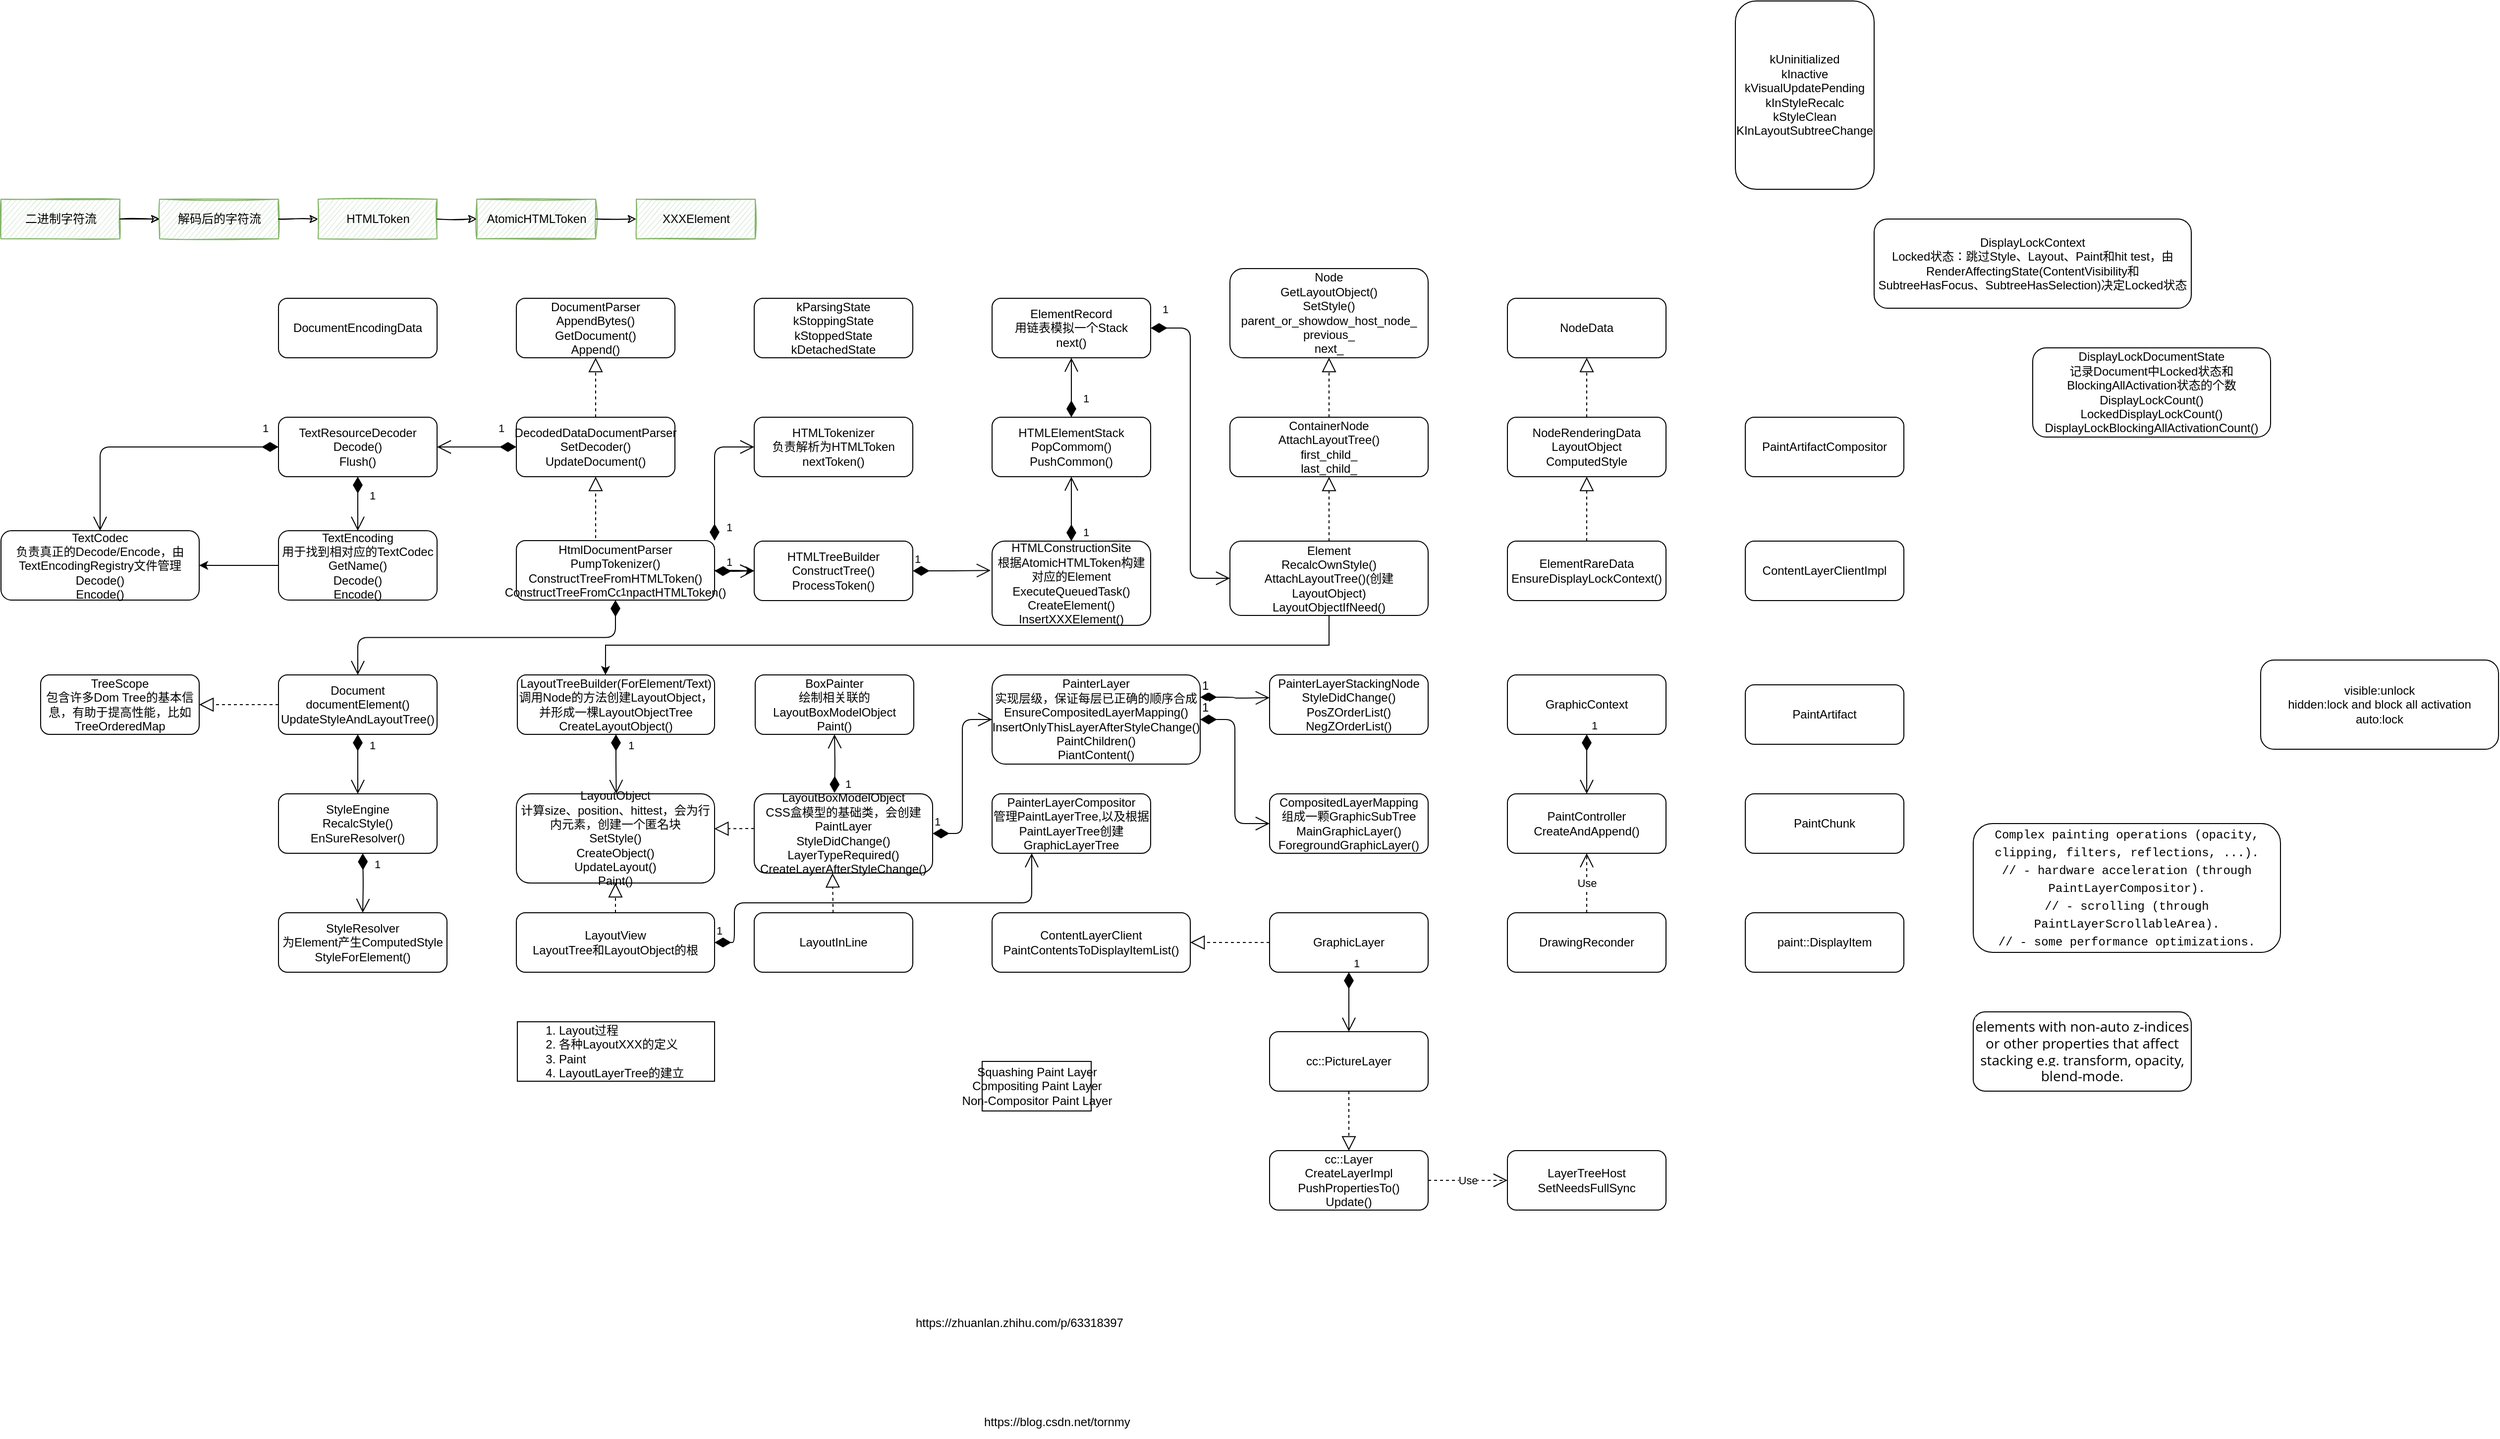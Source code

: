 <mxfile version="16.1.2" type="device" pages="5"><diagram id="XM28UsysbzNm-t_zky7A" name="DomTree"><mxGraphModel dx="1625" dy="1241" grid="1" gridSize="10" guides="1" tooltips="1" connect="1" arrows="1" fold="1" page="1" pageScale="1" pageWidth="827" pageHeight="1169" math="0" shadow="0"><root><mxCell id="0"/><mxCell id="1" parent="0"/><mxCell id="ru7fXylwf5pwnEer7HS4-2" value="DocumentParser&lt;br&gt;AppendBytes()&lt;br&gt;GetDocument()&lt;br&gt;Append()" style="rounded=1;whiteSpace=wrap;html=1;" parent="1" vertex="1"><mxGeometry x="320" y="340" width="160" height="60" as="geometry"/></mxCell><mxCell id="ru7fXylwf5pwnEer7HS4-3" value="TextResourceDecoder&lt;br&gt;Decode()&lt;br&gt;Flush()" style="rounded=1;whiteSpace=wrap;html=1;" parent="1" vertex="1"><mxGeometry x="80" y="460" width="160" height="60" as="geometry"/></mxCell><mxCell id="ru7fXylwf5pwnEer7HS4-4" value="kParsingState&lt;br&gt;kStoppingState&lt;br&gt;kStoppedState&lt;br&gt;kDetachedState" style="rounded=1;whiteSpace=wrap;html=1;" parent="1" vertex="1"><mxGeometry x="560" y="340" width="160" height="60" as="geometry"/></mxCell><mxCell id="ru7fXylwf5pwnEer7HS4-5" value="DocumentEncodingData" style="rounded=1;whiteSpace=wrap;html=1;" parent="1" vertex="1"><mxGeometry x="80" y="340" width="160" height="60" as="geometry"/></mxCell><mxCell id="ru7fXylwf5pwnEer7HS4-8" style="edgeStyle=orthogonalEdgeStyle;rounded=0;orthogonalLoop=1;jettySize=auto;html=1;exitX=0;exitY=0.5;exitDx=0;exitDy=0;entryX=1;entryY=0.5;entryDx=0;entryDy=0;" parent="1" source="ru7fXylwf5pwnEer7HS4-6" target="ru7fXylwf5pwnEer7HS4-7" edge="1"><mxGeometry relative="1" as="geometry"/></mxCell><mxCell id="ru7fXylwf5pwnEer7HS4-6" value="TextEncoding&lt;br&gt;用于找到相对应的TextCodec&lt;br&gt;GetName()&lt;br&gt;Decode()&lt;br&gt;Encode()" style="rounded=1;whiteSpace=wrap;html=1;" parent="1" vertex="1"><mxGeometry x="80" y="574.5" width="160" height="70" as="geometry"/></mxCell><mxCell id="ru7fXylwf5pwnEer7HS4-7" value="TextCodec&lt;br&gt;负责真正的Decode/Encode，由TextEncodingRegistry文件管理&lt;br&gt;Decode()&lt;br&gt;Encode()" style="rounded=1;whiteSpace=wrap;html=1;" parent="1" vertex="1"><mxGeometry x="-200" y="574.5" width="200" height="70" as="geometry"/></mxCell><mxCell id="ru7fXylwf5pwnEer7HS4-9" value="1" style="endArrow=open;html=1;endSize=12;startArrow=diamondThin;startSize=14;startFill=1;edgeStyle=orthogonalEdgeStyle;align=left;verticalAlign=bottom;exitX=0.5;exitY=1;exitDx=0;exitDy=0;entryX=0.5;entryY=0;entryDx=0;entryDy=0;" parent="1" source="ru7fXylwf5pwnEer7HS4-3" target="ru7fXylwf5pwnEer7HS4-6" edge="1"><mxGeometry y="10" relative="1" as="geometry"><mxPoint x="-120" y="380" as="sourcePoint"/><mxPoint x="40" y="380" as="targetPoint"/><mxPoint as="offset"/></mxGeometry></mxCell><mxCell id="ru7fXylwf5pwnEer7HS4-10" value="1" style="endArrow=open;html=1;endSize=12;startArrow=diamondThin;startSize=14;startFill=1;edgeStyle=orthogonalEdgeStyle;align=left;verticalAlign=bottom;entryX=0.5;entryY=0;entryDx=0;entryDy=0;" parent="1" source="ru7fXylwf5pwnEer7HS4-3" target="ru7fXylwf5pwnEer7HS4-7" edge="1"><mxGeometry x="-0.862" y="-10" relative="1" as="geometry"><mxPoint x="-120" y="380" as="sourcePoint"/><mxPoint x="40" y="380" as="targetPoint"/><mxPoint as="offset"/></mxGeometry></mxCell><mxCell id="ru7fXylwf5pwnEer7HS4-11" value="DecodedDataDocumentParser&lt;br&gt;SetDecoder()&lt;br&gt;UpdateDocument()" style="rounded=1;whiteSpace=wrap;html=1;" parent="1" vertex="1"><mxGeometry x="320" y="460" width="160" height="60" as="geometry"/></mxCell><mxCell id="ru7fXylwf5pwnEer7HS4-12" value="" style="endArrow=block;dashed=1;endFill=0;endSize=12;html=1;exitX=0.5;exitY=0;exitDx=0;exitDy=0;" parent="1" source="ru7fXylwf5pwnEer7HS4-11" target="ru7fXylwf5pwnEer7HS4-2" edge="1"><mxGeometry width="160" relative="1" as="geometry"><mxPoint x="570" y="360" as="sourcePoint"/><mxPoint x="730" y="360" as="targetPoint"/></mxGeometry></mxCell><mxCell id="ru7fXylwf5pwnEer7HS4-27" value="" style="edgeStyle=orthogonalEdgeStyle;rounded=0;orthogonalLoop=1;jettySize=auto;html=1;" parent="1" source="ru7fXylwf5pwnEer7HS4-13" target="ru7fXylwf5pwnEer7HS4-19" edge="1"><mxGeometry relative="1" as="geometry"/></mxCell><mxCell id="ru7fXylwf5pwnEer7HS4-13" value="HtmlDocumentParser&lt;br&gt;PumpTokenizer()&lt;br&gt;ConstructTreeFromHTMLToken()&lt;br&gt;ConstructTreeFromCompactHTMLToken()" style="rounded=1;whiteSpace=wrap;html=1;" parent="1" vertex="1"><mxGeometry x="320" y="584.5" width="200" height="60" as="geometry"/></mxCell><mxCell id="ru7fXylwf5pwnEer7HS4-14" value="1" style="endArrow=open;html=1;endSize=12;startArrow=diamondThin;startSize=14;startFill=1;edgeStyle=orthogonalEdgeStyle;align=left;verticalAlign=bottom;entryX=1;entryY=0.5;entryDx=0;entryDy=0;exitX=0;exitY=0.5;exitDx=0;exitDy=0;" parent="1" source="ru7fXylwf5pwnEer7HS4-11" target="ru7fXylwf5pwnEer7HS4-3" edge="1"><mxGeometry x="-0.5" y="-10" relative="1" as="geometry"><mxPoint x="320" y="370" as="sourcePoint"/><mxPoint x="480" y="370" as="targetPoint"/><mxPoint as="offset"/></mxGeometry></mxCell><mxCell id="ru7fXylwf5pwnEer7HS4-15" value="" style="endArrow=block;dashed=1;endFill=0;endSize=12;html=1;exitX=0.4;exitY=-0.042;exitDx=0;exitDy=0;entryX=0.5;entryY=1;entryDx=0;entryDy=0;exitPerimeter=0;" parent="1" source="ru7fXylwf5pwnEer7HS4-13" target="ru7fXylwf5pwnEer7HS4-11" edge="1"><mxGeometry width="160" relative="1" as="geometry"><mxPoint x="410" y="470" as="sourcePoint"/><mxPoint x="410" y="410" as="targetPoint"/></mxGeometry></mxCell><mxCell id="ru7fXylwf5pwnEer7HS4-16" value="HTMLTokenizer&lt;br&gt;负责解析为HTMLToken&lt;br&gt;nextToken()" style="rounded=1;whiteSpace=wrap;html=1;" parent="1" vertex="1"><mxGeometry x="560" y="460" width="160" height="60" as="geometry"/></mxCell><mxCell id="ru7fXylwf5pwnEer7HS4-18" value="1" style="endArrow=open;html=1;endSize=12;startArrow=diamondThin;startSize=14;startFill=1;edgeStyle=orthogonalEdgeStyle;align=left;verticalAlign=bottom;entryX=0;entryY=0.5;entryDx=0;entryDy=0;exitX=1;exitY=0;exitDx=0;exitDy=0;" parent="1" source="ru7fXylwf5pwnEer7HS4-13" target="ru7fXylwf5pwnEer7HS4-16" edge="1"><mxGeometry x="-0.933" y="-10" relative="1" as="geometry"><mxPoint x="330" y="400" as="sourcePoint"/><mxPoint x="490" y="400" as="targetPoint"/><mxPoint as="offset"/></mxGeometry></mxCell><mxCell id="ru7fXylwf5pwnEer7HS4-19" value="HTMLTreeBuilder&lt;br&gt;ConstructTree()&lt;br&gt;ProcessToken()" style="rounded=1;whiteSpace=wrap;html=1;" parent="1" vertex="1"><mxGeometry x="560" y="585" width="160" height="60" as="geometry"/></mxCell><mxCell id="ru7fXylwf5pwnEer7HS4-20" value="1" style="endArrow=open;html=1;endSize=12;startArrow=diamondThin;startSize=14;startFill=1;edgeStyle=orthogonalEdgeStyle;align=left;verticalAlign=bottom;entryX=0;entryY=0.5;entryDx=0;entryDy=0;" parent="1" target="ru7fXylwf5pwnEer7HS4-19" edge="1"><mxGeometry x="-0.5" relative="1" as="geometry"><mxPoint x="520" y="615" as="sourcePoint"/><mxPoint x="490" y="390" as="targetPoint"/><mxPoint as="offset"/></mxGeometry></mxCell><mxCell id="ru7fXylwf5pwnEer7HS4-21" value="HTMLConstructionSite&lt;br&gt;根据AtomicHTMLToken构建对应的Element&lt;br&gt;ExecuteQueuedTask()&lt;br&gt;CreateElement()&lt;br&gt;InsertXXXElement()" style="rounded=1;whiteSpace=wrap;html=1;" parent="1" vertex="1"><mxGeometry x="800" y="585" width="160" height="85" as="geometry"/></mxCell><mxCell id="ru7fXylwf5pwnEer7HS4-26" value="HTMLElementStack&lt;br&gt;PopCommom()&lt;br&gt;PushCommon()" style="rounded=1;whiteSpace=wrap;html=1;" parent="1" vertex="1"><mxGeometry x="800" y="460" width="160" height="60" as="geometry"/></mxCell><mxCell id="ru7fXylwf5pwnEer7HS4-29" value="1" style="endArrow=open;html=1;endSize=12;startArrow=diamondThin;startSize=14;startFill=1;edgeStyle=orthogonalEdgeStyle;align=left;verticalAlign=bottom;entryX=-0.009;entryY=0.348;entryDx=0;entryDy=0;entryPerimeter=0;" parent="1" source="ru7fXylwf5pwnEer7HS4-19" target="ru7fXylwf5pwnEer7HS4-21" edge="1"><mxGeometry x="-1" y="3" relative="1" as="geometry"><mxPoint x="670" y="320" as="sourcePoint"/><mxPoint x="780" y="618" as="targetPoint"/><Array as="points"/></mxGeometry></mxCell><mxCell id="ru7fXylwf5pwnEer7HS4-30" value="ElementRecord&lt;br&gt;用链表模拟一个Stack&lt;br&gt;next()" style="rounded=1;whiteSpace=wrap;html=1;" parent="1" vertex="1"><mxGeometry x="800" y="340" width="160" height="60" as="geometry"/></mxCell><mxCell id="e6TYNXcnrzpY6FBE8dCn-4" style="edgeStyle=orthogonalEdgeStyle;rounded=0;orthogonalLoop=1;jettySize=auto;html=1;exitX=0.5;exitY=1;exitDx=0;exitDy=0;entryX=0.447;entryY=0;entryDx=0;entryDy=0;entryPerimeter=0;" parent="1" source="ru7fXylwf5pwnEer7HS4-31" target="7mQu5ftd-44sJiom_8S3-13" edge="1"><mxGeometry relative="1" as="geometry"><Array as="points"><mxPoint x="1140" y="690"/><mxPoint x="410" y="690"/></Array></mxGeometry></mxCell><mxCell id="ru7fXylwf5pwnEer7HS4-31" value="Element&lt;br&gt;RecalcOwnStyle()&lt;br&gt;AttachLayoutTree()(创建LayoutObject)&lt;br&gt;LayoutObjectIfNeed()" style="rounded=1;whiteSpace=wrap;html=1;" parent="1" vertex="1"><mxGeometry x="1040" y="585" width="200" height="75" as="geometry"/></mxCell><mxCell id="ru7fXylwf5pwnEer7HS4-33" value="1" style="endArrow=open;html=1;endSize=12;startArrow=diamondThin;startSize=14;startFill=1;edgeStyle=orthogonalEdgeStyle;align=left;verticalAlign=bottom;entryX=0.5;entryY=1;entryDx=0;entryDy=0;exitX=0.5;exitY=0;exitDx=0;exitDy=0;" parent="1" source="ru7fXylwf5pwnEer7HS4-21" target="ru7fXylwf5pwnEer7HS4-26" edge="1"><mxGeometry x="-1" y="-10" relative="1" as="geometry"><mxPoint x="900" y="570" as="sourcePoint"/><mxPoint x="860" y="620" as="targetPoint"/><mxPoint as="offset"/></mxGeometry></mxCell><mxCell id="ru7fXylwf5pwnEer7HS4-34" value="1" style="endArrow=open;html=1;endSize=12;startArrow=diamondThin;startSize=14;startFill=1;edgeStyle=orthogonalEdgeStyle;align=left;verticalAlign=bottom;entryX=0.5;entryY=1;entryDx=0;entryDy=0;exitX=0.5;exitY=0;exitDx=0;exitDy=0;" parent="1" source="ru7fXylwf5pwnEer7HS4-26" target="ru7fXylwf5pwnEer7HS4-30" edge="1"><mxGeometry x="-0.667" y="-10" relative="1" as="geometry"><mxPoint x="960" y="490" as="sourcePoint"/><mxPoint x="760" y="820" as="targetPoint"/><mxPoint as="offset"/></mxGeometry></mxCell><mxCell id="ru7fXylwf5pwnEer7HS4-35" value="1" style="endArrow=open;html=1;endSize=12;startArrow=diamondThin;startSize=14;startFill=1;edgeStyle=orthogonalEdgeStyle;align=left;verticalAlign=bottom;entryX=0;entryY=0.5;entryDx=0;entryDy=0;exitX=1;exitY=0.5;exitDx=0;exitDy=0;" parent="1" source="ru7fXylwf5pwnEer7HS4-30" target="ru7fXylwf5pwnEer7HS4-31" edge="1"><mxGeometry x="-0.939" y="10" relative="1" as="geometry"><mxPoint x="1120" y="520" as="sourcePoint"/><mxPoint x="1050" y="500" as="targetPoint"/><mxPoint as="offset"/></mxGeometry></mxCell><mxCell id="ru7fXylwf5pwnEer7HS4-45" value="" style="group" parent="1" vertex="1" connectable="0"><mxGeometry x="-200" y="240" width="761" height="40" as="geometry"/></mxCell><mxCell id="ru7fXylwf5pwnEer7HS4-22" value="二进制字符流" style="html=1;sketch=1;fillColor=#d5e8d4;strokeColor=#82b366;" parent="ru7fXylwf5pwnEer7HS4-45" vertex="1"><mxGeometry width="120" height="40" as="geometry"/></mxCell><mxCell id="ru7fXylwf5pwnEer7HS4-23" value="解码后的字符流" style="html=1;sketch=1;fillColor=#d5e8d4;strokeColor=#82b366;" parent="ru7fXylwf5pwnEer7HS4-45" vertex="1"><mxGeometry x="160" width="120" height="40" as="geometry"/></mxCell><mxCell id="ru7fXylwf5pwnEer7HS4-41" style="edgeStyle=orthogonalEdgeStyle;rounded=0;orthogonalLoop=1;jettySize=auto;html=1;exitX=1;exitY=0.5;exitDx=0;exitDy=0;entryX=0;entryY=0.5;entryDx=0;entryDy=0;sketch=1;" parent="ru7fXylwf5pwnEer7HS4-45" source="ru7fXylwf5pwnEer7HS4-22" target="ru7fXylwf5pwnEer7HS4-23" edge="1"><mxGeometry relative="1" as="geometry"/></mxCell><mxCell id="ru7fXylwf5pwnEer7HS4-24" value="HTMLToken" style="html=1;sketch=1;fillColor=#d5e8d4;strokeColor=#82b366;" parent="ru7fXylwf5pwnEer7HS4-45" vertex="1"><mxGeometry x="320" width="120" height="40" as="geometry"/></mxCell><mxCell id="ru7fXylwf5pwnEer7HS4-42" style="edgeStyle=orthogonalEdgeStyle;rounded=0;orthogonalLoop=1;jettySize=auto;html=1;exitX=1;exitY=0.5;exitDx=0;exitDy=0;entryX=0;entryY=0.5;entryDx=0;entryDy=0;sketch=1;" parent="ru7fXylwf5pwnEer7HS4-45" source="ru7fXylwf5pwnEer7HS4-23" target="ru7fXylwf5pwnEer7HS4-24" edge="1"><mxGeometry relative="1" as="geometry"/></mxCell><mxCell id="ru7fXylwf5pwnEer7HS4-25" value="AtomicHTMLToken" style="html=1;sketch=1;fillColor=#d5e8d4;strokeColor=#82b366;" parent="ru7fXylwf5pwnEer7HS4-45" vertex="1"><mxGeometry x="480" width="120" height="40" as="geometry"/></mxCell><mxCell id="ru7fXylwf5pwnEer7HS4-43" style="edgeStyle=orthogonalEdgeStyle;rounded=0;orthogonalLoop=1;jettySize=auto;html=1;exitX=1;exitY=0.5;exitDx=0;exitDy=0;entryX=0;entryY=0.5;entryDx=0;entryDy=0;sketch=1;" parent="ru7fXylwf5pwnEer7HS4-45" source="ru7fXylwf5pwnEer7HS4-24" target="ru7fXylwf5pwnEer7HS4-25" edge="1"><mxGeometry relative="1" as="geometry"/></mxCell><mxCell id="ru7fXylwf5pwnEer7HS4-36" value="XXXElement" style="html=1;sketch=1;fillColor=#d5e8d4;strokeColor=#82b366;" parent="ru7fXylwf5pwnEer7HS4-45" vertex="1"><mxGeometry x="641" width="120" height="40" as="geometry"/></mxCell><mxCell id="ru7fXylwf5pwnEer7HS4-44" style="edgeStyle=orthogonalEdgeStyle;rounded=0;orthogonalLoop=1;jettySize=auto;html=1;exitX=1;exitY=0.5;exitDx=0;exitDy=0;entryX=0;entryY=0.5;entryDx=0;entryDy=0;sketch=1;" parent="ru7fXylwf5pwnEer7HS4-45" source="ru7fXylwf5pwnEer7HS4-25" target="ru7fXylwf5pwnEer7HS4-36" edge="1"><mxGeometry relative="1" as="geometry"/></mxCell><mxCell id="7mQu5ftd-44sJiom_8S3-1" value="Document&lt;br&gt;documentElement()&lt;br&gt;UpdateStyleAndLayoutTree()" style="rounded=1;whiteSpace=wrap;html=1;" parent="1" vertex="1"><mxGeometry x="80" y="720" width="160" height="60" as="geometry"/></mxCell><mxCell id="7mQu5ftd-44sJiom_8S3-2" value="LayoutView&lt;br&gt;LayoutTree和LayoutObject的根" style="rounded=1;whiteSpace=wrap;html=1;" parent="1" vertex="1"><mxGeometry x="320" y="960" width="200" height="60" as="geometry"/></mxCell><mxCell id="7mQu5ftd-44sJiom_8S3-3" value="LayoutObject&lt;br&gt;计算size、position、hittest，会为行内元素，创建一个匿名块&lt;br&gt;SetStyle()&lt;br&gt;CreateObject()&lt;br&gt;UpdateLayout()&lt;br&gt;Paint()" style="rounded=1;whiteSpace=wrap;html=1;" parent="1" vertex="1"><mxGeometry x="320" y="840" width="200" height="90" as="geometry"/></mxCell><mxCell id="7mQu5ftd-44sJiom_8S3-4" value="StyleEngine&lt;br&gt;RecalcStyle()&lt;br&gt;EnSureResolver()" style="rounded=1;whiteSpace=wrap;html=1;" parent="1" vertex="1"><mxGeometry x="80" y="840" width="160" height="60" as="geometry"/></mxCell><mxCell id="7mQu5ftd-44sJiom_8S3-5" value="ContainerNode&lt;br&gt;AttachLayoutTree()&lt;br&gt;first_child_&lt;br&gt;last_child_" style="rounded=1;whiteSpace=wrap;html=1;" parent="1" vertex="1"><mxGeometry x="1040" y="460" width="200" height="60" as="geometry"/></mxCell><mxCell id="7mQu5ftd-44sJiom_8S3-6" value="Node&lt;br&gt;GetLayoutObject()&lt;br&gt;SetStyle()&lt;br&gt;parent_or_showdow_host_node_&lt;br&gt;previous_&lt;br&gt;next_" style="rounded=1;whiteSpace=wrap;html=1;" parent="1" vertex="1"><mxGeometry x="1040" y="310" width="200" height="90" as="geometry"/></mxCell><mxCell id="7mQu5ftd-44sJiom_8S3-7" value="" style="endArrow=block;dashed=1;endFill=0;endSize=12;html=1;entryX=0.5;entryY=1;entryDx=0;entryDy=0;exitX=0.5;exitY=0;exitDx=0;exitDy=0;" parent="1" source="7mQu5ftd-44sJiom_8S3-5" target="7mQu5ftd-44sJiom_8S3-6" edge="1"><mxGeometry width="160" relative="1" as="geometry"><mxPoint x="880" y="570" as="sourcePoint"/><mxPoint x="1040" y="570" as="targetPoint"/></mxGeometry></mxCell><mxCell id="7mQu5ftd-44sJiom_8S3-8" value="" style="endArrow=block;dashed=1;endFill=0;endSize=12;html=1;entryX=0.5;entryY=1;entryDx=0;entryDy=0;exitX=0.5;exitY=0;exitDx=0;exitDy=0;" parent="1" source="ru7fXylwf5pwnEer7HS4-31" target="7mQu5ftd-44sJiom_8S3-5" edge="1"><mxGeometry width="160" relative="1" as="geometry"><mxPoint x="1130" y="470" as="sourcePoint"/><mxPoint x="1130" y="410" as="targetPoint"/></mxGeometry></mxCell><mxCell id="7mQu5ftd-44sJiom_8S3-11" value="" style="endArrow=block;dashed=1;endFill=0;endSize=12;html=1;exitX=0.5;exitY=0;exitDx=0;exitDy=0;" parent="1" source="7mQu5ftd-44sJiom_8S3-2" target="7mQu5ftd-44sJiom_8S3-3" edge="1"><mxGeometry width="160" relative="1" as="geometry"><mxPoint x="490" y="700" as="sourcePoint"/><mxPoint x="650" y="700" as="targetPoint"/></mxGeometry></mxCell><mxCell id="7mQu5ftd-44sJiom_8S3-12" value="1" style="endArrow=open;html=1;endSize=12;startArrow=diamondThin;startSize=14;startFill=1;edgeStyle=orthogonalEdgeStyle;align=left;verticalAlign=bottom;exitX=0.5;exitY=1;exitDx=0;exitDy=0;entryX=0.5;entryY=0;entryDx=0;entryDy=0;" parent="1" source="7mQu5ftd-44sJiom_8S3-1" target="7mQu5ftd-44sJiom_8S3-4" edge="1"><mxGeometry x="-0.333" y="10" relative="1" as="geometry"><mxPoint x="490" y="580" as="sourcePoint"/><mxPoint x="650" y="580" as="targetPoint"/><mxPoint as="offset"/></mxGeometry></mxCell><mxCell id="7mQu5ftd-44sJiom_8S3-13" value="LayoutTreeBuilder(ForElement/Text)&lt;br&gt;调用Node的方法创建LayoutObject，并形成一棵LayoutObjectTree&lt;br&gt;CreateLayoutObject()" style="rounded=1;whiteSpace=wrap;html=1;" parent="1" vertex="1"><mxGeometry x="321" y="720" width="199" height="60" as="geometry"/></mxCell><mxCell id="7mQu5ftd-44sJiom_8S3-14" value="StyleResolver&lt;br&gt;为Element产生ComputedStyle&lt;br&gt;StyleForElement()" style="rounded=1;whiteSpace=wrap;html=1;" parent="1" vertex="1"><mxGeometry x="80" y="960" width="170" height="60" as="geometry"/></mxCell><mxCell id="7mQu5ftd-44sJiom_8S3-15" value="1" style="endArrow=open;html=1;endSize=12;startArrow=diamondThin;startSize=14;startFill=1;edgeStyle=orthogonalEdgeStyle;align=left;verticalAlign=bottom;entryX=0.5;entryY=0;entryDx=0;entryDy=0;" parent="1" target="7mQu5ftd-44sJiom_8S3-14" edge="1"><mxGeometry x="-0.333" y="10" relative="1" as="geometry"><mxPoint x="165" y="900" as="sourcePoint"/><mxPoint x="170" y="850" as="targetPoint"/><mxPoint as="offset"/></mxGeometry></mxCell><mxCell id="7mQu5ftd-44sJiom_8S3-16" value="1" style="endArrow=open;html=1;endSize=12;startArrow=diamondThin;startSize=14;startFill=1;edgeStyle=orthogonalEdgeStyle;align=left;verticalAlign=bottom;exitX=0.5;exitY=1;exitDx=0;exitDy=0;" parent="1" source="ru7fXylwf5pwnEer7HS4-13" target="7mQu5ftd-44sJiom_8S3-1" edge="1"><mxGeometry x="-1" y="3" relative="1" as="geometry"><mxPoint x="410" y="610" as="sourcePoint"/><mxPoint x="570" y="610" as="targetPoint"/></mxGeometry></mxCell><mxCell id="7mQu5ftd-44sJiom_8S3-20" value="LayoutBoxModelObject&lt;br&gt;CSS盒模型的基础类，会创建PaintLayer&lt;br&gt;StyleDidChange()&lt;br&gt;LayerTypeRequired()&lt;br&gt;CreateLayerAfterStyleChange()" style="rounded=1;whiteSpace=wrap;html=1;" parent="1" vertex="1"><mxGeometry x="560" y="840" width="180" height="80" as="geometry"/></mxCell><mxCell id="7mQu5ftd-44sJiom_8S3-21" value="1" style="endArrow=open;html=1;endSize=12;startArrow=diamondThin;startSize=14;startFill=1;edgeStyle=orthogonalEdgeStyle;align=left;verticalAlign=bottom;exitX=0.5;exitY=1;exitDx=0;exitDy=0;entryX=0.504;entryY=0;entryDx=0;entryDy=0;entryPerimeter=0;" parent="1" source="7mQu5ftd-44sJiom_8S3-13" target="7mQu5ftd-44sJiom_8S3-3" edge="1"><mxGeometry x="-0.337" y="10" relative="1" as="geometry"><mxPoint x="410" y="810" as="sourcePoint"/><mxPoint x="420" y="840" as="targetPoint"/><mxPoint as="offset"/></mxGeometry></mxCell><mxCell id="7mQu5ftd-44sJiom_8S3-22" value="" style="endArrow=block;dashed=1;endFill=0;endSize=12;html=1;entryX=0.998;entryY=0.392;entryDx=0;entryDy=0;entryPerimeter=0;" parent="1" target="7mQu5ftd-44sJiom_8S3-3" edge="1"><mxGeometry width="160" relative="1" as="geometry"><mxPoint x="560" y="875" as="sourcePoint"/><mxPoint x="530" y="840" as="targetPoint"/></mxGeometry></mxCell><mxCell id="7mQu5ftd-44sJiom_8S3-23" value="LayoutInLine" style="rounded=1;whiteSpace=wrap;html=1;" parent="1" vertex="1"><mxGeometry x="560" y="960" width="160" height="60" as="geometry"/></mxCell><mxCell id="7mQu5ftd-44sJiom_8S3-24" value="" style="endArrow=block;dashed=1;endFill=0;endSize=12;html=1;entryX=0.439;entryY=1;entryDx=0;entryDy=0;entryPerimeter=0;" parent="1" source="7mQu5ftd-44sJiom_8S3-23" target="7mQu5ftd-44sJiom_8S3-20" edge="1"><mxGeometry width="160" relative="1" as="geometry"><mxPoint x="380" y="1050" as="sourcePoint"/><mxPoint x="540" y="1050" as="targetPoint"/></mxGeometry></mxCell><mxCell id="7mQu5ftd-44sJiom_8S3-25" value="BoxPainter&lt;br&gt;绘制相关联的LayoutBoxModelObject&lt;br&gt;Paint()" style="rounded=1;whiteSpace=wrap;html=1;" parent="1" vertex="1"><mxGeometry x="561" y="720" width="160" height="60" as="geometry"/></mxCell><mxCell id="7mQu5ftd-44sJiom_8S3-26" value="1" style="endArrow=open;html=1;endSize=12;startArrow=diamondThin;startSize=14;startFill=1;edgeStyle=orthogonalEdgeStyle;align=left;verticalAlign=bottom;entryX=0.5;entryY=1;entryDx=0;entryDy=0;" parent="1" target="7mQu5ftd-44sJiom_8S3-25" edge="1"><mxGeometry x="-1" y="-9" relative="1" as="geometry"><mxPoint x="641" y="839" as="sourcePoint"/><mxPoint x="660" y="830" as="targetPoint"/><mxPoint as="offset"/></mxGeometry></mxCell><mxCell id="7mQu5ftd-44sJiom_8S3-27" value="PainterLayer&lt;br&gt;实现层级，保证每层已正确的顺序合成&lt;br&gt;EnsureCompositedLayerMapping()&lt;br&gt;InsertOnlyThisLayerAfterStyleChange()&lt;br&gt;PaintChildren()&lt;br&gt;PiantContent()" style="rounded=1;whiteSpace=wrap;html=1;" parent="1" vertex="1"><mxGeometry x="800" y="720" width="210" height="90" as="geometry"/></mxCell><mxCell id="7mQu5ftd-44sJiom_8S3-28" value="PainterLayerCompositor&lt;br&gt;管理PaintLayerTree,以及根据PaintLayerTree创建GraphicLayerTree" style="rounded=1;whiteSpace=wrap;html=1;" parent="1" vertex="1"><mxGeometry x="800" y="840" width="160" height="60" as="geometry"/></mxCell><mxCell id="7mQu5ftd-44sJiom_8S3-30" value="1" style="endArrow=open;html=1;endSize=12;startArrow=diamondThin;startSize=14;startFill=1;edgeStyle=orthogonalEdgeStyle;align=left;verticalAlign=bottom;entryX=0;entryY=0.5;entryDx=0;entryDy=0;" parent="1" source="7mQu5ftd-44sJiom_8S3-20" target="7mQu5ftd-44sJiom_8S3-27" edge="1"><mxGeometry x="-1" y="3" relative="1" as="geometry"><mxPoint x="510" y="820" as="sourcePoint"/><mxPoint x="770" y="746" as="targetPoint"/></mxGeometry></mxCell><mxCell id="7mQu5ftd-44sJiom_8S3-32" value="1" style="endArrow=open;html=1;endSize=12;startArrow=diamondThin;startSize=14;startFill=1;edgeStyle=orthogonalEdgeStyle;align=left;verticalAlign=bottom;exitX=1;exitY=0.5;exitDx=0;exitDy=0;entryX=0.25;entryY=1;entryDx=0;entryDy=0;" parent="1" source="7mQu5ftd-44sJiom_8S3-2" target="7mQu5ftd-44sJiom_8S3-28" edge="1"><mxGeometry x="-1" y="3" relative="1" as="geometry"><mxPoint x="430" y="1060" as="sourcePoint"/><mxPoint x="590" y="1060" as="targetPoint"/><Array as="points"><mxPoint x="540" y="990"/><mxPoint x="540" y="950"/><mxPoint x="840" y="950"/></Array></mxGeometry></mxCell><mxCell id="nBPZofAe_EjqUCCsN4Wc-1" value="NodeRenderingData&lt;br&gt;LayoutObject&lt;br&gt;ComputedStyle" style="rounded=1;whiteSpace=wrap;html=1;" parent="1" vertex="1"><mxGeometry x="1320" y="460" width="160" height="60" as="geometry"/></mxCell><mxCell id="nBPZofAe_EjqUCCsN4Wc-2" value="NodeData" style="rounded=1;whiteSpace=wrap;html=1;" parent="1" vertex="1"><mxGeometry x="1320" y="340" width="160" height="60" as="geometry"/></mxCell><mxCell id="nBPZofAe_EjqUCCsN4Wc-3" value="ElementRareData&lt;br&gt;EnsureDisplayLockContext()" style="rounded=1;whiteSpace=wrap;html=1;" parent="1" vertex="1"><mxGeometry x="1320" y="585" width="160" height="60" as="geometry"/></mxCell><mxCell id="nBPZofAe_EjqUCCsN4Wc-4" value="" style="endArrow=block;dashed=1;endFill=0;endSize=12;html=1;entryX=0.5;entryY=1;entryDx=0;entryDy=0;" parent="1" source="nBPZofAe_EjqUCCsN4Wc-1" target="nBPZofAe_EjqUCCsN4Wc-2" edge="1"><mxGeometry width="160" relative="1" as="geometry"><mxPoint x="1170" y="470" as="sourcePoint"/><mxPoint x="1170" y="410" as="targetPoint"/></mxGeometry></mxCell><mxCell id="nBPZofAe_EjqUCCsN4Wc-5" value="" style="endArrow=block;dashed=1;endFill=0;endSize=12;html=1;entryX=0.5;entryY=1;entryDx=0;entryDy=0;" parent="1" source="nBPZofAe_EjqUCCsN4Wc-3" target="nBPZofAe_EjqUCCsN4Wc-1" edge="1"><mxGeometry width="160" relative="1" as="geometry"><mxPoint x="1170" y="595" as="sourcePoint"/><mxPoint x="1170" y="530" as="targetPoint"/></mxGeometry></mxCell><mxCell id="nBPZofAe_EjqUCCsN4Wc-6" value="DisplayLockContext&lt;br&gt;Locked状态：跳过Style、Layout、Paint和hit test，由RenderAffectingState(ContentVisibility和SubtreeHasFocus、SubtreeHasSelection)决定Locked状态" style="rounded=1;whiteSpace=wrap;html=1;" parent="1" vertex="1"><mxGeometry x="1690" y="260" width="320" height="90" as="geometry"/></mxCell><mxCell id="nBPZofAe_EjqUCCsN4Wc-7" value="kUninitialized&lt;br&gt;kInactive&lt;br&gt;kVisualUpdatePending&lt;br&gt;kInStyleRecalc&lt;br&gt;kStyleClean&lt;br&gt;KInLayoutSubtreeChange&lt;br&gt;" style="rounded=1;whiteSpace=wrap;html=1;" parent="1" vertex="1"><mxGeometry x="1550" y="40" width="140" height="190" as="geometry"/></mxCell><mxCell id="nBPZofAe_EjqUCCsN4Wc-8" value="TreeScope&lt;br&gt;包含许多Dom Tree的基本信息，有助于提高性能，比如&lt;br&gt;TreeOrderedMap" style="rounded=1;whiteSpace=wrap;html=1;" parent="1" vertex="1"><mxGeometry x="-160" y="720" width="160" height="60" as="geometry"/></mxCell><mxCell id="nBPZofAe_EjqUCCsN4Wc-9" value="" style="endArrow=block;dashed=1;endFill=0;endSize=12;html=1;exitX=0;exitY=0.5;exitDx=0;exitDy=0;entryX=1;entryY=0.5;entryDx=0;entryDy=0;" parent="1" source="7mQu5ftd-44sJiom_8S3-1" target="nBPZofAe_EjqUCCsN4Wc-8" edge="1"><mxGeometry width="160" relative="1" as="geometry"><mxPoint x="30" y="600" as="sourcePoint"/><mxPoint x="190" y="600" as="targetPoint"/></mxGeometry></mxCell><mxCell id="QrKC8C02KzHK1k31FLSk-1" value="DisplayLockDocumentState&lt;br&gt;记录Document中Locked状态和BlockingAllActivation状态的个数&lt;br&gt;DisplayLockCount()&lt;br&gt;LockedDisplayLockCount()&lt;br&gt;DisplayLockBlockingAllActivationCount()" style="rounded=1;whiteSpace=wrap;html=1;" parent="1" vertex="1"><mxGeometry x="1850" y="390" width="240" height="90" as="geometry"/></mxCell><mxCell id="QrKC8C02KzHK1k31FLSk-2" value="visible:unlock&lt;br&gt;hidden:lock and block all activation&lt;br&gt;auto:lock" style="rounded=1;whiteSpace=wrap;html=1;" parent="1" vertex="1"><mxGeometry x="2080" y="705" width="240" height="90" as="geometry"/></mxCell><mxCell id="e6TYNXcnrzpY6FBE8dCn-3" value="&lt;ol&gt;&lt;li&gt;Layout过程&lt;/li&gt;&lt;li&gt;各种LayoutXXX的定义&lt;/li&gt;&lt;li&gt;Paint&lt;/li&gt;&lt;li&gt;LayoutLayerTree的建立&lt;/li&gt;&lt;/ol&gt;" style="html=1;align=left;" parent="1" vertex="1"><mxGeometry x="321" y="1070" width="199" height="60" as="geometry"/></mxCell><mxCell id="JqBoQ125JNtGesrhuxrd-1" value="PainterLayerStackingNode&lt;br&gt;StyleDidChange()&lt;br&gt;PosZOrderList()&lt;br&gt;NegZOrderList()" style="rounded=1;whiteSpace=wrap;html=1;" parent="1" vertex="1"><mxGeometry x="1080" y="720" width="160" height="60" as="geometry"/></mxCell><mxCell id="JqBoQ125JNtGesrhuxrd-3" value="&lt;span style=&quot;font-family: &amp;#34;open sans&amp;#34; , sans-serif ; font-size: 14px ; text-align: left ; background-color: rgb(255 , 255 , 255)&quot;&gt;elements with non-auto z-indices or other properties that affect stacking e.g. transform, opacity, blend-mode.&lt;/span&gt;" style="rounded=1;whiteSpace=wrap;html=1;" parent="1" vertex="1"><mxGeometry x="1790" y="1060" width="220" height="80" as="geometry"/></mxCell><mxCell id="JqBoQ125JNtGesrhuxrd-4" value="&lt;div style=&quot;font-family: menlo, monaco, &amp;quot;courier new&amp;quot;, monospace; line-height: 18px;&quot;&gt;&lt;div&gt;&lt;span style=&quot;&quot;&gt;Complex painting operations (opacity, clipping, filters, reflections, ...).&lt;/span&gt;&lt;/div&gt;&lt;div&gt;&lt;span style=&quot;&quot;&gt;// - hardware acceleration (through PaintLayerCompositor).&lt;/span&gt;&lt;/div&gt;&lt;div&gt;&lt;span style=&quot;&quot;&gt;// - scrolling (through PaintLayerScrollableArea).&lt;/span&gt;&lt;/div&gt;&lt;div&gt;&lt;span style=&quot;&quot;&gt;// - some performance optimizations.&lt;/span&gt;&lt;/div&gt;&lt;/div&gt;" style="rounded=1;whiteSpace=wrap;html=1;labelBackgroundColor=none;" parent="1" vertex="1"><mxGeometry x="1790" y="870" width="310" height="130" as="geometry"/></mxCell><UserObject label="https://zhuanlan.zhihu.com/p/63318397" link="https://zhuanlan.zhihu.com/p/63318397" id="JqBoQ125JNtGesrhuxrd-5"><mxCell style="text;whiteSpace=wrap;html=1;fontSize=12;fontColor=#000000;" parent="1" vertex="1"><mxGeometry x="721" y="1360" width="230" height="30" as="geometry"/></mxCell></UserObject><mxCell id="JqBoQ125JNtGesrhuxrd-6" value="1" style="endArrow=open;html=1;endSize=12;startArrow=diamondThin;startSize=14;startFill=1;edgeStyle=orthogonalEdgeStyle;align=left;verticalAlign=bottom;fontSize=12;fontColor=#000000;exitX=1;exitY=0.25;exitDx=0;exitDy=0;" parent="1" source="7mQu5ftd-44sJiom_8S3-27" edge="1"><mxGeometry x="-1" y="3" relative="1" as="geometry"><mxPoint x="1200" y="780" as="sourcePoint"/><mxPoint x="1080" y="743" as="targetPoint"/></mxGeometry></mxCell><UserObject label="https://blog.csdn.net/tornmy" link="https://blog.csdn.net/tornmy" id="JqBoQ125JNtGesrhuxrd-7"><mxCell style="text;whiteSpace=wrap;html=1;fontSize=12;fontColor=#000000;" parent="1" vertex="1"><mxGeometry x="790" y="1460" width="170" height="30" as="geometry"/></mxCell></UserObject><mxCell id="JqBoQ125JNtGesrhuxrd-8" value="Squashing Paint Layer&lt;br&gt;Compositing Paint Layer&lt;br&gt;Non-Compositor Paint Layer" style="html=1;labelBackgroundColor=none;strokeWidth=1;gradientColor=none;fontSize=12;fontColor=#000000;align=center;" parent="1" vertex="1"><mxGeometry x="790" y="1110" width="110" height="50" as="geometry"/></mxCell><mxCell id="vFEpcpO49iJlQFH2wOuy-1" value="CompositedLayerMapping&lt;br&gt;组成一颗GraphicSubTree&lt;br&gt;MainGraphicLayer()&lt;br&gt;ForegroundGraphicLayer()" style="rounded=1;whiteSpace=wrap;html=1;" parent="1" vertex="1"><mxGeometry x="1080" y="840" width="160" height="60" as="geometry"/></mxCell><mxCell id="vFEpcpO49iJlQFH2wOuy-2" value="1" style="endArrow=open;html=1;endSize=12;startArrow=diamondThin;startSize=14;startFill=1;edgeStyle=orthogonalEdgeStyle;align=left;verticalAlign=bottom;fontSize=12;fontColor=#000000;entryX=0;entryY=0.5;entryDx=0;entryDy=0;" parent="1" source="7mQu5ftd-44sJiom_8S3-27" target="vFEpcpO49iJlQFH2wOuy-1" edge="1"><mxGeometry x="-1" y="3" relative="1" as="geometry"><mxPoint x="1020" y="752.5" as="sourcePoint"/><mxPoint x="1090" y="753" as="targetPoint"/></mxGeometry></mxCell><mxCell id="vFEpcpO49iJlQFH2wOuy-3" value="GraphicContext" style="rounded=1;whiteSpace=wrap;html=1;" parent="1" vertex="1"><mxGeometry x="1320" y="720" width="160" height="60" as="geometry"/></mxCell><mxCell id="vFEpcpO49iJlQFH2wOuy-4" value="PaintController&lt;br&gt;CreateAndAppend()" style="rounded=1;whiteSpace=wrap;html=1;" parent="1" vertex="1"><mxGeometry x="1320" y="840" width="160" height="60" as="geometry"/></mxCell><mxCell id="vFEpcpO49iJlQFH2wOuy-5" value="DrawingReconder" style="rounded=1;whiteSpace=wrap;html=1;" parent="1" vertex="1"><mxGeometry x="1320" y="960" width="160" height="60" as="geometry"/></mxCell><mxCell id="vFEpcpO49iJlQFH2wOuy-6" value="1" style="endArrow=open;html=1;endSize=12;startArrow=diamondThin;startSize=14;startFill=1;edgeStyle=orthogonalEdgeStyle;align=left;verticalAlign=bottom;exitX=0.5;exitY=1;exitDx=0;exitDy=0;" parent="1" source="vFEpcpO49iJlQFH2wOuy-3" target="vFEpcpO49iJlQFH2wOuy-4" edge="1"><mxGeometry x="-1" y="3" relative="1" as="geometry"><mxPoint x="1480" y="860" as="sourcePoint"/><mxPoint x="1640" y="860" as="targetPoint"/></mxGeometry></mxCell><mxCell id="vFEpcpO49iJlQFH2wOuy-7" value="Use" style="endArrow=open;endSize=12;dashed=1;html=1;exitX=0.5;exitY=0;exitDx=0;exitDy=0;entryX=0.5;entryY=1;entryDx=0;entryDy=0;" parent="1" source="vFEpcpO49iJlQFH2wOuy-5" target="vFEpcpO49iJlQFH2wOuy-4" edge="1"><mxGeometry width="160" relative="1" as="geometry"><mxPoint x="1480" y="850" as="sourcePoint"/><mxPoint x="1640" y="850" as="targetPoint"/></mxGeometry></mxCell><mxCell id="vFEpcpO49iJlQFH2wOuy-8" value="PaintChunk" style="rounded=1;whiteSpace=wrap;html=1;" parent="1" vertex="1"><mxGeometry x="1560" y="840" width="160" height="60" as="geometry"/></mxCell><mxCell id="vFEpcpO49iJlQFH2wOuy-9" value="paint::DisplayItem" style="rounded=1;whiteSpace=wrap;html=1;" parent="1" vertex="1"><mxGeometry x="1560" y="960" width="160" height="60" as="geometry"/></mxCell><mxCell id="vFEpcpO49iJlQFH2wOuy-10" value="PaintArtifact" style="rounded=1;whiteSpace=wrap;html=1;" parent="1" vertex="1"><mxGeometry x="1560" y="730" width="160" height="60" as="geometry"/></mxCell><mxCell id="vFEpcpO49iJlQFH2wOuy-12" value="ContentLayerClientImpl" style="rounded=1;whiteSpace=wrap;html=1;" parent="1" vertex="1"><mxGeometry x="1560" y="585" width="160" height="60" as="geometry"/></mxCell><mxCell id="vFEpcpO49iJlQFH2wOuy-13" value="PaintArtifactCompositor" style="rounded=1;whiteSpace=wrap;html=1;" parent="1" vertex="1"><mxGeometry x="1560" y="460" width="160" height="60" as="geometry"/></mxCell><mxCell id="vFEpcpO49iJlQFH2wOuy-14" value="GraphicLayer" style="rounded=1;whiteSpace=wrap;html=1;" parent="1" vertex="1"><mxGeometry x="1080" y="960" width="160" height="60" as="geometry"/></mxCell><mxCell id="vFEpcpO49iJlQFH2wOuy-15" value="cc::PictureLayer" style="rounded=1;whiteSpace=wrap;html=1;" parent="1" vertex="1"><mxGeometry x="1080" y="1080" width="160" height="60" as="geometry"/></mxCell><mxCell id="vFEpcpO49iJlQFH2wOuy-16" value="cc::Layer&lt;br&gt;CreateLayerImpl&lt;br&gt;PushPropertiesTo()&lt;br&gt;Update()" style="rounded=1;whiteSpace=wrap;html=1;" parent="1" vertex="1"><mxGeometry x="1080" y="1200" width="160" height="60" as="geometry"/></mxCell><mxCell id="vFEpcpO49iJlQFH2wOuy-17" value="LayerTreeHost&lt;br&gt;SetNeedsFullSync" style="rounded=1;whiteSpace=wrap;html=1;" parent="1" vertex="1"><mxGeometry x="1320" y="1200" width="160" height="60" as="geometry"/></mxCell><mxCell id="vFEpcpO49iJlQFH2wOuy-18" value="1" style="endArrow=open;html=1;endSize=12;startArrow=diamondThin;startSize=14;startFill=1;edgeStyle=orthogonalEdgeStyle;align=left;verticalAlign=bottom;exitX=0.5;exitY=1;exitDx=0;exitDy=0;" parent="1" source="vFEpcpO49iJlQFH2wOuy-14" edge="1"><mxGeometry x="-1" y="3" relative="1" as="geometry"><mxPoint x="1120" y="1340" as="sourcePoint"/><mxPoint x="1160" y="1080" as="targetPoint"/></mxGeometry></mxCell><mxCell id="vFEpcpO49iJlQFH2wOuy-20" value="Use" style="endArrow=open;endSize=12;dashed=1;html=1;entryX=0;entryY=0.5;entryDx=0;entryDy=0;exitX=1;exitY=0.5;exitDx=0;exitDy=0;" parent="1" source="vFEpcpO49iJlQFH2wOuy-16" target="vFEpcpO49iJlQFH2wOuy-17" edge="1"><mxGeometry width="160" relative="1" as="geometry"><mxPoint x="1120" y="1340" as="sourcePoint"/><mxPoint x="1280" y="1340" as="targetPoint"/></mxGeometry></mxCell><mxCell id="ojvw2bU8s4omv7X1TgLh-1" value="ContentLayerClient&lt;br&gt;PaintContentsToDisplayItemList()" style="rounded=1;whiteSpace=wrap;html=1;" vertex="1" parent="1"><mxGeometry x="800" y="960" width="200" height="60" as="geometry"/></mxCell><mxCell id="ojvw2bU8s4omv7X1TgLh-2" value="" style="endArrow=block;dashed=1;endFill=0;endSize=12;html=1;rounded=0;exitX=0;exitY=0.5;exitDx=0;exitDy=0;" edge="1" parent="1" source="vFEpcpO49iJlQFH2wOuy-14" target="ojvw2bU8s4omv7X1TgLh-1"><mxGeometry width="160" relative="1" as="geometry"><mxPoint x="1110" y="920" as="sourcePoint"/><mxPoint x="1270" y="920" as="targetPoint"/></mxGeometry></mxCell><mxCell id="ojvw2bU8s4omv7X1TgLh-3" value="" style="endArrow=block;dashed=1;endFill=0;endSize=12;html=1;rounded=0;" edge="1" parent="1" source="vFEpcpO49iJlQFH2wOuy-15" target="vFEpcpO49iJlQFH2wOuy-16"><mxGeometry width="160" relative="1" as="geometry"><mxPoint x="1210" y="920" as="sourcePoint"/><mxPoint x="1370" y="920" as="targetPoint"/></mxGeometry></mxCell></root></mxGraphModel></diagram><diagram id="zjaeU13K28ENCT6Gnotq" name="CSS Style Compute"><mxGraphModel dx="1773" dy="1805" grid="1" gridSize="10" guides="1" tooltips="1" connect="1" arrows="1" fold="1" page="1" pageScale="1" pageWidth="827" pageHeight="1169" math="0" shadow="0"><root><mxCell id="2zhGY0w5bE5gwiRu2TKO-0"/><mxCell id="2zhGY0w5bE5gwiRu2TKO-1" parent="2zhGY0w5bE5gwiRu2TKO-0"/><mxCell id="my6gxi5TXo7IfsTUxp2y-0" value="&lt;b&gt;StyleRule&lt;/b&gt;&lt;br&gt;包含N个CSSSelector和CSSProperty" style="rounded=1;whiteSpace=wrap;html=1;" parent="2zhGY0w5bE5gwiRu2TKO-1" vertex="1"><mxGeometry x="200" y="-80" width="160" height="60" as="geometry"/></mxCell><mxCell id="my6gxi5TXo7IfsTUxp2y-1" value="&lt;b&gt;StyleRuleBase&lt;/b&gt;&lt;br&gt;描述这这是哪种类型的Rule&lt;br&gt;GetType()" style="rounded=1;whiteSpace=wrap;html=1;" parent="2zhGY0w5bE5gwiRu2TKO-1" vertex="1"><mxGeometry x="200" y="-200" width="160" height="60" as="geometry"/></mxCell><mxCell id="my6gxi5TXo7IfsTUxp2y-3" value="" style="edgeStyle=entityRelationEdgeStyle;rounded=0;orthogonalLoop=1;jettySize=auto;exitX=1;exitY=0.25;exitDx=0;exitDy=0;html=1;endArrow=none;endFill=0;" parent="2zhGY0w5bE5gwiRu2TKO-1" source="my6gxi5TXo7IfsTUxp2y-2" target="my6gxi5TXo7IfsTUxp2y-1" edge="1"><mxGeometry relative="1" as="geometry"/></mxCell><mxCell id="my6gxi5TXo7IfsTUxp2y-2" value="kCharset,&#10;    kStyle,&#10;    kImport,&#10;    kMedia,&#10;    kFontFace,&#10;    kPage,&#10;    kProperty,&#10;    kKeyframes,&#10;    kKeyframe,&#10;    kNamespace,&#10;    kCounterStyle,&#10;    kScrollTimeline,&#10;    kSupports,&#10;    kViewport," style="rounded=1;whiteSpace=wrap;" parent="2zhGY0w5bE5gwiRu2TKO-1" vertex="1"><mxGeometry y="-200" width="120" height="210" as="geometry"/></mxCell><mxCell id="my6gxi5TXo7IfsTUxp2y-4" value="" style="endArrow=block;dashed=1;endFill=0;endSize=12;html=1;exitX=0.5;exitY=0;exitDx=0;exitDy=0;" parent="2zhGY0w5bE5gwiRu2TKO-1" source="my6gxi5TXo7IfsTUxp2y-0" target="my6gxi5TXo7IfsTUxp2y-1" edge="1"><mxGeometry width="160" relative="1" as="geometry"><mxPoint x="250" y="-90" as="sourcePoint"/><mxPoint x="410" y="-90" as="targetPoint"/></mxGeometry></mxCell><mxCell id="my6gxi5TXo7IfsTUxp2y-5" value="&lt;b&gt;CSSSelectorList&lt;/b&gt;&lt;br&gt;维持着一个CSSSelector数组&lt;br&gt;First()" style="rounded=1;whiteSpace=wrap;html=1;" parent="2zhGY0w5bE5gwiRu2TKO-1" vertex="1"><mxGeometry x="440" y="-80" width="160" height="60" as="geometry"/></mxCell><mxCell id="my6gxi5TXo7IfsTUxp2y-6" value="&lt;b&gt;CSSSelector&lt;/b&gt;&lt;br&gt;选择器&lt;br&gt;TagQName()" style="rounded=1;whiteSpace=wrap;html=1;" parent="2zhGY0w5bE5gwiRu2TKO-1" vertex="1"><mxGeometry x="440" y="-200" width="160" height="60" as="geometry"/></mxCell><mxCell id="my6gxi5TXo7IfsTUxp2y-7" value="1" style="endArrow=open;html=1;endSize=12;startArrow=diamondThin;startSize=14;startFill=1;edgeStyle=orthogonalEdgeStyle;align=left;verticalAlign=bottom;entryX=0;entryY=0.5;entryDx=0;entryDy=0;exitX=1;exitY=0.5;exitDx=0;exitDy=0;" parent="2zhGY0w5bE5gwiRu2TKO-1" source="my6gxi5TXo7IfsTUxp2y-0" target="my6gxi5TXo7IfsTUxp2y-5" edge="1"><mxGeometry x="-1" y="3" relative="1" as="geometry"><mxPoint x="250" y="-80" as="sourcePoint"/><mxPoint x="410" y="-80" as="targetPoint"/></mxGeometry></mxCell><mxCell id="my6gxi5TXo7IfsTUxp2y-8" value="1" style="endArrow=open;html=1;endSize=12;startArrow=diamondThin;startSize=14;startFill=1;edgeStyle=orthogonalEdgeStyle;align=left;verticalAlign=bottom;entryX=0.5;entryY=1;entryDx=0;entryDy=0;" parent="2zhGY0w5bE5gwiRu2TKO-1" target="my6gxi5TXo7IfsTUxp2y-6" edge="1"><mxGeometry x="-0.667" y="-10" relative="1" as="geometry"><mxPoint x="520" y="-80" as="sourcePoint"/><mxPoint x="450" y="-40" as="targetPoint"/><mxPoint as="offset"/></mxGeometry></mxCell><mxCell id="MCHPlvPn5Wzeklk9S3dg-0" value="" style="shape=image;verticalLabelPosition=bottom;labelBackgroundColor=#ffffff;verticalAlign=top;aspect=fixed;imageAspect=0;image=https://i.ibb.co/Z6ysRH6/Property-class-inheritance.png;" parent="2zhGY0w5bE5gwiRu2TKO-1" vertex="1"><mxGeometry x="-740" y="415" width="470" height="470" as="geometry"/></mxCell><mxCell id="MCHPlvPn5Wzeklk9S3dg-1" value="&lt;span style=&quot;font-family: &amp;#34;open sans&amp;#34; , sans-serif ; font-size: 14px ; background-color: rgb(255 , 255 , 255)&quot;&gt;CSSUnresolvedProperty&lt;/span&gt;" style="rounded=1;whiteSpace=wrap;html=1;" parent="2zhGY0w5bE5gwiRu2TKO-1" vertex="1"><mxGeometry x="160" y="500" width="160" height="60" as="geometry"/></mxCell><mxCell id="MCHPlvPn5Wzeklk9S3dg-2" value="&lt;span style=&quot;font-family: &amp;#34;open sans&amp;#34; , sans-serif ; font-size: 14px ; background-color: rgb(255 , 255 , 255)&quot;&gt;CSSProperty&lt;br&gt;CSSValueFromComputedStyleInternal()&lt;br&gt;&lt;/span&gt;" style="rounded=1;whiteSpace=wrap;html=1;" parent="2zhGY0w5bE5gwiRu2TKO-1" vertex="1"><mxGeometry x="110" y="620" width="260" height="60" as="geometry"/></mxCell><mxCell id="MCHPlvPn5Wzeklk9S3dg-3" value="&lt;font face=&quot;open sans, sans-serif&quot;&gt;&lt;span style=&quot;font-size: 14px ; background-color: rgb(255 , 255 , 255)&quot;&gt;Shorthand&lt;br&gt;一个样式里包含多个CSS样式（Longhand）&lt;br&gt;&lt;/span&gt;&lt;/font&gt;" style="rounded=1;whiteSpace=wrap;html=1;" parent="2zhGY0w5bE5gwiRu2TKO-1" vertex="1"><mxGeometry x="160" y="740" width="160" height="60" as="geometry"/></mxCell><mxCell id="MCHPlvPn5Wzeklk9S3dg-4" value="&lt;span style=&quot;font-family: &amp;#34;open sans&amp;#34; , sans-serif ; font-size: 14px ; background-color: rgb(255 , 255 , 255)&quot;&gt;Longhand&lt;br&gt;&lt;/span&gt;" style="rounded=1;whiteSpace=wrap;html=1;" parent="2zhGY0w5bE5gwiRu2TKO-1" vertex="1"><mxGeometry x="400" y="740" width="160" height="60" as="geometry"/></mxCell><mxCell id="MCHPlvPn5Wzeklk9S3dg-5" value="" style="endArrow=block;dashed=1;endFill=0;endSize=12;html=1;exitX=0.5;exitY=0;exitDx=0;exitDy=0;" parent="2zhGY0w5bE5gwiRu2TKO-1" source="MCHPlvPn5Wzeklk9S3dg-3" edge="1"><mxGeometry width="160" relative="1" as="geometry"><mxPoint x="90" y="550" as="sourcePoint"/><mxPoint x="240" y="680" as="targetPoint"/></mxGeometry></mxCell><mxCell id="MCHPlvPn5Wzeklk9S3dg-6" value="" style="endArrow=block;dashed=1;endFill=0;endSize=12;html=1;exitX=0.5;exitY=0;exitDx=0;exitDy=0;entryX=0.5;entryY=1;entryDx=0;entryDy=0;" parent="2zhGY0w5bE5gwiRu2TKO-1" source="MCHPlvPn5Wzeklk9S3dg-2" target="MCHPlvPn5Wzeklk9S3dg-1" edge="1"><mxGeometry width="160" relative="1" as="geometry"><mxPoint x="250" y="750" as="sourcePoint"/><mxPoint x="240" y="570" as="targetPoint"/></mxGeometry></mxCell><mxCell id="MCHPlvPn5Wzeklk9S3dg-7" value="" style="endArrow=block;dashed=1;endFill=0;endSize=12;html=1;exitX=0.5;exitY=0;exitDx=0;exitDy=0;entryX=0.5;entryY=1;entryDx=0;entryDy=0;" parent="2zhGY0w5bE5gwiRu2TKO-1" source="MCHPlvPn5Wzeklk9S3dg-4" target="MCHPlvPn5Wzeklk9S3dg-2" edge="1"><mxGeometry width="160" relative="1" as="geometry"><mxPoint x="250" y="630" as="sourcePoint"/><mxPoint x="250" y="570" as="targetPoint"/><Array as="points"><mxPoint x="480" y="720"/><mxPoint x="240" y="720"/></Array></mxGeometry></mxCell><mxCell id="MCHPlvPn5Wzeklk9S3dg-8" value="&lt;span style=&quot;font-family: &amp;#34;open sans&amp;#34; , sans-serif ; font-size: 14px ; background-color: rgb(255 , 255 , 255)&quot;&gt;Variable&lt;/span&gt;" style="rounded=1;whiteSpace=wrap;html=1;" parent="2zhGY0w5bE5gwiRu2TKO-1" vertex="1"><mxGeometry x="-80" y="740" width="160" height="60" as="geometry"/></mxCell><mxCell id="MCHPlvPn5Wzeklk9S3dg-9" value="" style="endArrow=block;dashed=1;endFill=0;endSize=12;html=1;exitX=0.5;exitY=0;exitDx=0;exitDy=0;" parent="2zhGY0w5bE5gwiRu2TKO-1" source="MCHPlvPn5Wzeklk9S3dg-8" edge="1"><mxGeometry width="160" relative="1" as="geometry"><mxPoint x="250" y="750" as="sourcePoint"/><mxPoint x="240" y="680" as="targetPoint"/><Array as="points"><mxPoint y="720"/><mxPoint x="240" y="720"/></Array></mxGeometry></mxCell><mxCell id="MCHPlvPn5Wzeklk9S3dg-10" value="&lt;span style=&quot;font-family: &amp;#34;open sans&amp;#34; , sans-serif ; font-size: 14px ; background-color: rgb(255 , 255 , 255)&quot;&gt;alias classes&lt;/span&gt;" style="rounded=1;whiteSpace=wrap;html=1;" parent="2zhGY0w5bE5gwiRu2TKO-1" vertex="1"><mxGeometry x="400" y="620" width="160" height="60" as="geometry"/></mxCell><mxCell id="MCHPlvPn5Wzeklk9S3dg-11" value="" style="endArrow=block;dashed=1;endFill=0;endSize=12;html=1;exitX=0.5;exitY=0;exitDx=0;exitDy=0;" parent="2zhGY0w5bE5gwiRu2TKO-1" source="MCHPlvPn5Wzeklk9S3dg-10" edge="1"><mxGeometry width="160" relative="1" as="geometry"><mxPoint x="484" y="621" as="sourcePoint"/><mxPoint x="240" y="560" as="targetPoint"/><Array as="points"><mxPoint x="480" y="600"/><mxPoint x="240" y="600"/></Array></mxGeometry></mxCell><mxCell id="CpYnZ1ot7boB9OGqDj5N-0" value="1.输入&lt;br&gt;2.输出&lt;br&gt;3.用户的默认样式&lt;br&gt;3.浏览器的默认样式&lt;br&gt;4.类型选择器" style="text;html=1;strokeColor=none;fillColor=none;align=left;verticalAlign=middle;whiteSpace=wrap;rounded=0;" parent="2zhGY0w5bE5gwiRu2TKO-1" vertex="1"><mxGeometry x="800" y="-30" width="280" height="90" as="geometry"/></mxCell><mxCell id="gj-elSIixEykScKRmYcI-0" value="&lt;b style=&quot;font-size: 14px&quot;&gt;Document&lt;/b&gt;&lt;br&gt;UpdateActiveStyle()" style="rounded=1;whiteSpace=wrap;html=1;align=center;" parent="2zhGY0w5bE5gwiRu2TKO-1" vertex="1"><mxGeometry x="1080" y="120" width="240" height="60" as="geometry"/></mxCell><mxCell id="gj-elSIixEykScKRmYcI-1" value="&lt;font style=&quot;font-size: 14px&quot;&gt;&lt;b&gt;TreeScope&lt;/b&gt;&lt;br&gt;&lt;/font&gt;为Document/ShadowRoot提供访问各种东西的辅助类&lt;br&gt;GetScopedStyleResolver()" style="rounded=1;whiteSpace=wrap;html=1;align=center;" parent="2zhGY0w5bE5gwiRu2TKO-1" vertex="1"><mxGeometry x="1400" y="120" width="240" height="60" as="geometry"/></mxCell><mxCell id="gj-elSIixEykScKRmYcI-2" value="1" style="endArrow=open;html=1;endSize=12;startArrow=diamondThin;startSize=14;startFill=1;edgeStyle=orthogonalEdgeStyle;align=left;verticalAlign=bottom;exitX=1;exitY=0.5;exitDx=0;exitDy=0;" parent="2zhGY0w5bE5gwiRu2TKO-1" source="gj-elSIixEykScKRmYcI-0" edge="1"><mxGeometry x="-1" y="3" relative="1" as="geometry"><mxPoint x="1270" y="90" as="sourcePoint"/><mxPoint x="1400" y="150" as="targetPoint"/></mxGeometry></mxCell><mxCell id="gj-elSIixEykScKRmYcI-3" value="ScopedStyleResolver&lt;br&gt;" style="rounded=1;whiteSpace=wrap;html=1;align=center;" parent="2zhGY0w5bE5gwiRu2TKO-1" vertex="1"><mxGeometry x="1720" y="140" width="240" height="60" as="geometry"/></mxCell><mxCell id="0gBx2N2edQb46mqeR-4O-0" value="&lt;b&gt;CSSPropertyValueSet&lt;/b&gt;" style="rounded=1;whiteSpace=wrap;html=1;" parent="2zhGY0w5bE5gwiRu2TKO-1" vertex="1"><mxGeometry x="200" y="40" width="160" height="60" as="geometry"/></mxCell><mxCell id="0gBx2N2edQb46mqeR-4O-1" value="&lt;b&gt;StylePropertyShorthand&lt;/b&gt;" style="rounded=1;whiteSpace=wrap;html=1;" parent="2zhGY0w5bE5gwiRu2TKO-1" vertex="1"><mxGeometry x="440" y="40" width="160" height="60" as="geometry"/></mxCell><mxCell id="0gBx2N2edQb46mqeR-4O-2" value="&lt;span style=&quot;font-family: &amp;#34;open sans&amp;#34; , sans-serif ; font-size: 14px ; background-color: rgb(255 , 255 , 255)&quot;&gt;CSSValue&lt;/span&gt;" style="rounded=1;whiteSpace=wrap;html=1;" parent="2zhGY0w5bE5gwiRu2TKO-1" vertex="1"><mxGeometry x="-80" y="620" width="160" height="60" as="geometry"/></mxCell><mxCell id="0gBx2N2edQb46mqeR-4O-3" value="&lt;span style=&quot;font-family: &amp;#34;open sans&amp;#34; , sans-serif ; font-size: 14px ; background-color: rgb(255 , 255 , 255)&quot;&gt;StyleSheet&lt;br&gt;&lt;/span&gt;" style="rounded=1;whiteSpace=wrap;html=1;" parent="2zhGY0w5bE5gwiRu2TKO-1" vertex="1"><mxGeometry x="370" y="220" width="160" height="60" as="geometry"/></mxCell><mxCell id="0gBx2N2edQb46mqeR-4O-4" value="&lt;span style=&quot;font-family: &amp;#34;open sans&amp;#34; , sans-serif ; font-size: 14px ; background-color: rgb(255 , 255 , 255)&quot;&gt;StyleSheetContents&lt;br&gt;&lt;/span&gt;" style="rounded=1;whiteSpace=wrap;html=1;" parent="2zhGY0w5bE5gwiRu2TKO-1" vertex="1"><mxGeometry x="370" y="420" width="160" height="60" as="geometry"/></mxCell><mxCell id="0gBx2N2edQb46mqeR-4O-5" value="&lt;span style=&quot;font-family: &amp;#34;open sans&amp;#34; , sans-serif ; font-size: 14px ; background-color: rgb(255 , 255 , 255)&quot;&gt;CSSStyleSheet&lt;br&gt;&lt;/span&gt;" style="rounded=1;whiteSpace=wrap;html=1;" parent="2zhGY0w5bE5gwiRu2TKO-1" vertex="1"><mxGeometry x="370" y="340" width="160" height="60" as="geometry"/></mxCell><mxCell id="0gBx2N2edQb46mqeR-4O-6" value="&lt;font style=&quot;font-size: 14px&quot;&gt;&lt;b&gt;StyleEngine&lt;/b&gt;&lt;br&gt;&lt;/font&gt;协助document管理style相关的状态&lt;br&gt;UpdateActiveStyle()&lt;br&gt;CreateSheet()&lt;br&gt;AddStyleSheetCandidateNode()" style="rounded=1;whiteSpace=wrap;html=1;align=center;" parent="2zhGY0w5bE5gwiRu2TKO-1" vertex="1"><mxGeometry x="1080" y="241" width="240" height="79" as="geometry"/></mxCell><mxCell id="0gBx2N2edQb46mqeR-4O-7" value="&lt;b style=&quot;font-size: 14px&quot;&gt;ViewportStyleResolver&lt;/b&gt;&lt;br&gt;UpdateActiveStyle()&lt;br&gt;CollectViewportReulesFromUASheets()" style="rounded=1;whiteSpace=wrap;html=1;align=center;" parent="2zhGY0w5bE5gwiRu2TKO-1" vertex="1"><mxGeometry x="1399" y="240" width="241" height="60" as="geometry"/></mxCell><mxCell id="0gBx2N2edQb46mqeR-4O-8" value="&lt;font style=&quot;font-size: 14px&quot;&gt;&lt;b&gt;CSSDefaultStyleSheets&lt;/b&gt;&lt;br&gt;&lt;/font&gt;ParseUASheet()" style="rounded=1;whiteSpace=wrap;html=1;align=center;" parent="2zhGY0w5bE5gwiRu2TKO-1" vertex="1"><mxGeometry x="1399" y="360" width="241" height="60" as="geometry"/></mxCell><mxCell id="0gBx2N2edQb46mqeR-4O-9" value="&lt;font style=&quot;font-size: 14px&quot;&gt;&lt;b&gt;CSSParserImpl&lt;/b&gt;&lt;/font&gt;&lt;br&gt;调用各种CSSParser解析出StyleRule&lt;br&gt;ConsumeXXXRule()&lt;br&gt;ParseRule()&lt;br&gt;ParsePageSelector()&lt;br&gt;ParseStyleSheet()" style="rounded=1;whiteSpace=wrap;html=1;align=center;" parent="2zhGY0w5bE5gwiRu2TKO-1" vertex="1"><mxGeometry x="1080" y="660" width="241" height="100" as="geometry"/></mxCell><mxCell id="0gBx2N2edQb46mqeR-4O-10" value="&lt;b style=&quot;font-size: 14px&quot;&gt;StyleSheetContents&lt;/b&gt;&lt;br&gt;代表一个StyleSheet，同时也保存了由CssParserImpl解析好的StyleRule&lt;br&gt;ParseString()&lt;br&gt;ParseStringAtPosition()" style="rounded=1;whiteSpace=wrap;html=1;align=center;" parent="2zhGY0w5bE5gwiRu2TKO-1" vertex="1"><mxGeometry x="1080" y="360" width="240" height="80" as="geometry"/></mxCell><mxCell id="0gBx2N2edQb46mqeR-4O-11" value="&lt;b style=&quot;font-size: 14px&quot;&gt;CSSParser&lt;/b&gt;&lt;br&gt;对外提供一个CSS Parser&lt;br&gt;ParseRule()&lt;br&gt;ParseSheet()&lt;br&gt;ParseSelector()&lt;br&gt;ParseValue()" style="rounded=1;whiteSpace=wrap;html=1;align=center;" parent="2zhGY0w5bE5gwiRu2TKO-1" vertex="1"><mxGeometry x="1080" y="500" width="241" height="100" as="geometry"/></mxCell><mxCell id="0gBx2N2edQb46mqeR-4O-16" value="" style="group" parent="2zhGY0w5bE5gwiRu2TKO-1" vertex="1" connectable="0"><mxGeometry x="1080" y="820" width="251" height="65" as="geometry"/></mxCell><mxCell id="0gBx2N2edQb46mqeR-4O-15" value="" style="rounded=1;whiteSpace=wrap;html=1;align=center;" parent="0gBx2N2edQb46mqeR-4O-16" vertex="1"><mxGeometry x="10" y="10" width="241" height="55" as="geometry"/></mxCell><mxCell id="0gBx2N2edQb46mqeR-4O-12" value="&lt;b style=&quot;font-size: 14px&quot;&gt;CSSPropertyParser&lt;br&gt;CSSSelectorParser&lt;br&gt;CSSSupportParser&lt;/b&gt;" style="rounded=1;whiteSpace=wrap;html=1;align=center;" parent="0gBx2N2edQb46mqeR-4O-16" vertex="1"><mxGeometry width="241" height="55" as="geometry"/></mxCell><mxCell id="0gBx2N2edQb46mqeR-4O-17" value="Use" style="endArrow=open;endSize=12;dashed=1;html=1;entryX=0.5;entryY=0;entryDx=0;entryDy=0;exitX=0.5;exitY=1;exitDx=0;exitDy=0;" parent="2zhGY0w5bE5gwiRu2TKO-1" source="0gBx2N2edQb46mqeR-4O-9" target="0gBx2N2edQb46mqeR-4O-12" edge="1"><mxGeometry width="160" relative="1" as="geometry"><mxPoint x="1093" y="620" as="sourcePoint"/><mxPoint x="1253" y="620" as="targetPoint"/></mxGeometry></mxCell><mxCell id="0gBx2N2edQb46mqeR-4O-18" value="Use" style="endArrow=open;endSize=12;dashed=1;html=1;exitX=0.5;exitY=1;exitDx=0;exitDy=0;" parent="2zhGY0w5bE5gwiRu2TKO-1" source="0gBx2N2edQb46mqeR-4O-11" target="0gBx2N2edQb46mqeR-4O-9" edge="1"><mxGeometry width="160" relative="1" as="geometry"><mxPoint x="1533.5" y="610" as="sourcePoint"/><mxPoint x="1533.5" y="670" as="targetPoint"/></mxGeometry></mxCell><mxCell id="0gBx2N2edQb46mqeR-4O-20" value="&lt;font style=&quot;font-size: 14px&quot;&gt;&lt;b&gt;CSSStyleSheets&lt;/b&gt;&lt;br&gt;&lt;/font&gt;CreateInline()" style="rounded=1;whiteSpace=wrap;html=1;align=center;" parent="2zhGY0w5bE5gwiRu2TKO-1" vertex="1"><mxGeometry x="759" y="360" width="241" height="60" as="geometry"/></mxCell><mxCell id="0gBx2N2edQb46mqeR-4O-21" value="&lt;span style=&quot;font-size: 14px&quot;&gt;&lt;b&gt;StyleSheet&lt;/b&gt;&lt;/span&gt;" style="rounded=1;whiteSpace=wrap;html=1;align=center;" parent="2zhGY0w5bE5gwiRu2TKO-1" vertex="1"><mxGeometry x="759" y="480" width="241" height="60" as="geometry"/></mxCell><mxCell id="0gBx2N2edQb46mqeR-4O-22" value="&lt;span style=&quot;font-size: 14px&quot;&gt;&lt;b&gt;CSSRule&lt;/b&gt;&lt;/span&gt;" style="rounded=1;whiteSpace=wrap;html=1;align=center;" parent="2zhGY0w5bE5gwiRu2TKO-1" vertex="1"><mxGeometry x="1080" y="1430" width="241" height="60" as="geometry"/></mxCell><mxCell id="0gBx2N2edQb46mqeR-4O-23" value="&lt;span style=&quot;font-size: 14px&quot;&gt;&lt;b&gt;CSSStyleRule&lt;/b&gt;&lt;/span&gt;" style="rounded=1;whiteSpace=wrap;html=1;align=center;" parent="2zhGY0w5bE5gwiRu2TKO-1" vertex="1"><mxGeometry x="1081" y="1510" width="241" height="60" as="geometry"/></mxCell><mxCell id="0gBx2N2edQb46mqeR-4O-25" value="&lt;b style=&quot;font-size: 14px&quot;&gt;StyleElement&lt;/b&gt;&lt;br&gt;&lt;font style=&quot;font-size: 12px&quot;&gt;CreateSheet()&lt;br&gt;&lt;/font&gt;sheet()" style="rounded=1;whiteSpace=wrap;html=1;align=center;" parent="2zhGY0w5bE5gwiRu2TKO-1" vertex="1"><mxGeometry x="760" y="240" width="240" height="60" as="geometry"/></mxCell><mxCell id="0gBx2N2edQb46mqeR-4O-26" value="Extends" style="endArrow=block;endSize=16;endFill=0;html=1;exitX=0.5;exitY=1;exitDx=0;exitDy=0;entryX=0.5;entryY=0;entryDx=0;entryDy=0;" parent="2zhGY0w5bE5gwiRu2TKO-1" source="0gBx2N2edQb46mqeR-4O-20" target="0gBx2N2edQb46mqeR-4O-21" edge="1"><mxGeometry width="160" relative="1" as="geometry"><mxPoint x="990" y="390" as="sourcePoint"/><mxPoint x="1150" y="390" as="targetPoint"/></mxGeometry></mxCell><mxCell id="0gBx2N2edQb46mqeR-4O-28" value="Use" style="endArrow=open;endSize=12;dashed=1;html=1;exitX=0.5;exitY=1;exitDx=0;exitDy=0;entryX=0.5;entryY=0;entryDx=0;entryDy=0;" parent="2zhGY0w5bE5gwiRu2TKO-1" source="0gBx2N2edQb46mqeR-4O-10" target="0gBx2N2edQb46mqeR-4O-11" edge="1"><mxGeometry width="160" relative="1" as="geometry"><mxPoint x="1014" y="540" as="sourcePoint"/><mxPoint x="1093" y="410" as="targetPoint"/></mxGeometry></mxCell><mxCell id="0gBx2N2edQb46mqeR-4O-30" value="Use" style="endArrow=open;endSize=12;dashed=1;html=1;" parent="2zhGY0w5bE5gwiRu2TKO-1" source="0gBx2N2edQb46mqeR-4O-25" edge="1"><mxGeometry width="160" relative="1" as="geometry"><mxPoint x="900" y="350" as="sourcePoint"/><mxPoint x="1078" y="270" as="targetPoint"/></mxGeometry></mxCell><mxCell id="0gBx2N2edQb46mqeR-4O-32" value="1" style="endArrow=open;html=1;endSize=12;startArrow=diamondThin;startSize=14;startFill=1;edgeStyle=orthogonalEdgeStyle;align=left;verticalAlign=bottom;exitX=0.5;exitY=1;exitDx=0;exitDy=0;entryX=0.5;entryY=0;entryDx=0;entryDy=0;" parent="2zhGY0w5bE5gwiRu2TKO-1" source="0gBx2N2edQb46mqeR-4O-25" target="0gBx2N2edQb46mqeR-4O-20" edge="1"><mxGeometry x="-0.339" y="10" relative="1" as="geometry"><mxPoint x="900" y="350" as="sourcePoint"/><mxPoint x="1060" y="350" as="targetPoint"/><mxPoint as="offset"/></mxGeometry></mxCell><mxCell id="0gBx2N2edQb46mqeR-4O-33" value="Extends" style="endArrow=block;endSize=16;endFill=0;html=1;exitX=0.5;exitY=1;exitDx=0;exitDy=0;" parent="2zhGY0w5bE5gwiRu2TKO-1" source="0gBx2N2edQb46mqeR-4O-24" edge="1"><mxGeometry x="-0.333" width="160" relative="1" as="geometry"><mxPoint x="889.5" y="430" as="sourcePoint"/><mxPoint x="880" y="240" as="targetPoint"/><mxPoint as="offset"/></mxGeometry></mxCell><mxCell id="0gBx2N2edQb46mqeR-4O-36" value="1" style="endArrow=open;html=1;endSize=12;startArrow=diamondThin;startSize=14;startFill=1;edgeStyle=orthogonalEdgeStyle;align=left;verticalAlign=bottom;exitX=1;exitY=0.5;exitDx=0;exitDy=0;entryX=0;entryY=0.375;entryDx=0;entryDy=0;entryPerimeter=0;" parent="2zhGY0w5bE5gwiRu2TKO-1" source="0gBx2N2edQb46mqeR-4O-20" target="0gBx2N2edQb46mqeR-4O-10" edge="1"><mxGeometry x="-1" y="3" relative="1" as="geometry"><mxPoint x="1130" y="420" as="sourcePoint"/><mxPoint x="1290" y="420" as="targetPoint"/></mxGeometry></mxCell><mxCell id="0gBx2N2edQb46mqeR-4O-38" value="1" style="endArrow=open;html=1;endSize=12;startArrow=diamondThin;startSize=14;startFill=1;edgeStyle=orthogonalEdgeStyle;align=left;verticalAlign=bottom;exitX=0.5;exitY=1;exitDx=0;exitDy=0;" parent="2zhGY0w5bE5gwiRu2TKO-1" source="gj-elSIixEykScKRmYcI-0" edge="1"><mxGeometry x="-0.333" y="10" relative="1" as="geometry"><mxPoint x="1120" y="420" as="sourcePoint"/><mxPoint x="1200" y="240" as="targetPoint"/><mxPoint as="offset"/></mxGeometry></mxCell><mxCell id="0gBx2N2edQb46mqeR-4O-39" value="1" style="endArrow=open;html=1;endSize=12;startArrow=diamondThin;startSize=14;startFill=1;edgeStyle=orthogonalEdgeStyle;align=left;verticalAlign=bottom;entryX=0;entryY=0.5;entryDx=0;entryDy=0;" parent="2zhGY0w5bE5gwiRu2TKO-1" target="0gBx2N2edQb46mqeR-4O-7" edge="1"><mxGeometry x="-1" y="3" relative="1" as="geometry"><mxPoint x="1320" y="270" as="sourcePoint"/><mxPoint x="1280" y="420" as="targetPoint"/></mxGeometry></mxCell><mxCell id="0gBx2N2edQb46mqeR-4O-40" value="1" style="endArrow=open;html=1;endSize=12;startArrow=diamondThin;startSize=14;startFill=1;edgeStyle=orthogonalEdgeStyle;align=left;verticalAlign=bottom;entryX=0.5;entryY=0;entryDx=0;entryDy=0;exitX=0.5;exitY=1;exitDx=0;exitDy=0;" parent="2zhGY0w5bE5gwiRu2TKO-1" source="0gBx2N2edQb46mqeR-4O-7" target="0gBx2N2edQb46mqeR-4O-8" edge="1"><mxGeometry x="-0.333" y="11" relative="1" as="geometry"><mxPoint x="1330" y="280" as="sourcePoint"/><mxPoint x="1409" y="280" as="targetPoint"/><mxPoint as="offset"/></mxGeometry></mxCell><mxCell id="0gBx2N2edQb46mqeR-4O-42" value="1" style="endArrow=open;html=1;endSize=12;startArrow=diamondThin;startSize=14;startFill=1;edgeStyle=orthogonalEdgeStyle;align=left;verticalAlign=bottom;exitX=0;exitY=0.5;exitDx=0;exitDy=0;entryX=1;entryY=0.5;entryDx=0;entryDy=0;" parent="2zhGY0w5bE5gwiRu2TKO-1" source="0gBx2N2edQb46mqeR-4O-8" target="0gBx2N2edQb46mqeR-4O-10" edge="1"><mxGeometry x="-0.573" y="-10" relative="1" as="geometry"><mxPoint x="1170" y="420" as="sourcePoint"/><mxPoint x="1330" y="420" as="targetPoint"/><mxPoint as="offset"/></mxGeometry></mxCell><mxCell id="0gBx2N2edQb46mqeR-4O-44" value="" style="group" parent="2zhGY0w5bE5gwiRu2TKO-1" vertex="1" connectable="0"><mxGeometry x="760" y="110" width="250" height="70" as="geometry"/></mxCell><mxCell id="0gBx2N2edQb46mqeR-4O-24" value="&lt;span&gt;&lt;b&gt;&lt;font style=&quot;font-size: 14px&quot;&gt;HTMLStyleElement&lt;/font&gt;&lt;/b&gt;&lt;br&gt;ChildrenChanged()&lt;br&gt;&lt;/span&gt;" style="rounded=1;whiteSpace=wrap;html=1;align=center;" parent="0gBx2N2edQb46mqeR-4O-44" vertex="1"><mxGeometry y="10" width="240" height="60" as="geometry"/></mxCell><mxCell id="0gBx2N2edQb46mqeR-4O-43" value="&lt;span&gt;&lt;b style=&quot;font-size: 14px&quot;&gt;&lt;font style=&quot;font-size: 14px&quot;&gt;HTMLStyleElement&lt;br&gt;&lt;/font&gt;SVGStyleElement&lt;/b&gt;&lt;br&gt;ChildrenChanged()&lt;br&gt;&lt;/span&gt;" style="rounded=1;whiteSpace=wrap;html=1;align=center;" parent="0gBx2N2edQb46mqeR-4O-44" vertex="1"><mxGeometry x="10" width="240" height="60" as="geometry"/></mxCell><mxCell id="0gBx2N2edQb46mqeR-4O-45" value="&lt;b style=&quot;font-size: 14px&quot;&gt;StyleSheetCollection&lt;br&gt;&lt;/b&gt;保存当前document的所有的StyleSheet&lt;br&gt;&lt;font style=&quot;font-size: 12px&quot;&gt;AppendSheetForList()&lt;br&gt;&lt;/font&gt;AppendActiveStyleSheet()" style="rounded=1;whiteSpace=wrap;html=1;align=center;" parent="2zhGY0w5bE5gwiRu2TKO-1" vertex="1"><mxGeometry x="1400" y="500" width="241" height="100" as="geometry"/></mxCell><mxCell id="0gBx2N2edQb46mqeR-4O-46" value="1" style="endArrow=open;html=1;endSize=12;startArrow=diamondThin;startSize=14;startFill=1;edgeStyle=orthogonalEdgeStyle;align=left;verticalAlign=bottom;entryX=0;entryY=0.5;entryDx=0;entryDy=0;exitX=1;exitY=0.75;exitDx=0;exitDy=0;" parent="2zhGY0w5bE5gwiRu2TKO-1" source="0gBx2N2edQb46mqeR-4O-6" target="0gBx2N2edQb46mqeR-4O-48" edge="1"><mxGeometry x="-1" y="3" relative="1" as="geometry"><mxPoint x="1330" y="280" as="sourcePoint"/><mxPoint x="1409" y="280" as="targetPoint"/></mxGeometry></mxCell><mxCell id="0gBx2N2edQb46mqeR-4O-47" value="&lt;b style=&quot;font-size: 14px&quot;&gt;TreeScopeStyleSheetCollection&lt;br&gt;&lt;/b&gt;保存包含了StyleSheet的Node，&lt;br&gt;AddStyleSheetCandidateNode()&lt;br&gt;RemoveStyleSheetCandidateNode()" style="rounded=1;whiteSpace=wrap;html=1;align=center;" parent="2zhGY0w5bE5gwiRu2TKO-1" vertex="1"><mxGeometry x="1399" y="660" width="241" height="100" as="geometry"/></mxCell><mxCell id="0gBx2N2edQb46mqeR-4O-48" value="&lt;b style=&quot;font-size: 14px&quot;&gt;DocumentStyleSheetCollection&lt;/b&gt;&lt;br&gt;提供当前document的所有StyleSheet&lt;br&gt;UpdateActiveStyleSheets()&lt;br&gt;CollectStyleSheets()&lt;br&gt;CollectViewportRules()" style="rounded=1;whiteSpace=wrap;html=1;align=center;" parent="2zhGY0w5bE5gwiRu2TKO-1" vertex="1"><mxGeometry x="1399" y="820" width="241" height="100" as="geometry"/></mxCell><mxCell id="0gBx2N2edQb46mqeR-4O-50" value="Extends" style="endArrow=block;endSize=16;endFill=0;html=1;exitX=0.5;exitY=0;exitDx=0;exitDy=0;" parent="2zhGY0w5bE5gwiRu2TKO-1" source="0gBx2N2edQb46mqeR-4O-47" target="0gBx2N2edQb46mqeR-4O-45" edge="1"><mxGeometry width="160" relative="1" as="geometry"><mxPoint x="889.5" y="430" as="sourcePoint"/><mxPoint x="880" y="740" as="targetPoint"/></mxGeometry></mxCell><mxCell id="0gBx2N2edQb46mqeR-4O-52" value="Extends" style="endArrow=block;endSize=16;endFill=0;html=1;" parent="2zhGY0w5bE5gwiRu2TKO-1" source="0gBx2N2edQb46mqeR-4O-48" target="0gBx2N2edQb46mqeR-4O-47" edge="1"><mxGeometry width="160" relative="1" as="geometry"><mxPoint x="1529.5" y="670" as="sourcePoint"/><mxPoint x="1530.045" y="610" as="targetPoint"/></mxGeometry></mxCell><mxCell id="0gBx2N2edQb46mqeR-4O-53" value="&lt;font&gt;&lt;span style=&quot;font-weight: bold ; font-size: 14px&quot;&gt;CSSPropertyValue&lt;/span&gt;&lt;br&gt;&lt;font style=&quot;font-size: 12px&quot;&gt;包含某个CSS样式的所有信息，包括CSSProperty/CSSValue/CSSPropertyName&lt;/font&gt;&lt;br&gt;&lt;/font&gt;" style="rounded=1;whiteSpace=wrap;html=1;align=center;" parent="2zhGY0w5bE5gwiRu2TKO-1" vertex="1"><mxGeometry x="1080" y="1180" width="240" height="61" as="geometry"/></mxCell><mxCell id="0gBx2N2edQb46mqeR-4O-54" value="&lt;span style=&quot;font-family: &amp;#34;open sans&amp;#34; , sans-serif ; font-size: 14px ; background-color: rgb(255 , 255 , 255)&quot;&gt;CSSPropertyName&lt;/span&gt;" style="rounded=1;whiteSpace=wrap;html=1;" parent="2zhGY0w5bE5gwiRu2TKO-1" vertex="1"><mxGeometry x="-80" y="500" width="160" height="60" as="geometry"/></mxCell><mxCell id="0gBx2N2edQb46mqeR-4O-56" value="&lt;font style=&quot;font-size: 14px&quot;&gt;&lt;b&gt;StyleRuleBase&lt;/b&gt;&lt;/font&gt;&lt;br&gt;CreateCSSOMWrapper()" style="rounded=1;whiteSpace=wrap;html=1;align=center;" parent="2zhGY0w5bE5gwiRu2TKO-1" vertex="1"><mxGeometry x="1079" y="940" width="241" height="60" as="geometry"/></mxCell><mxCell id="0gBx2N2edQb46mqeR-4O-57" value="&lt;font style=&quot;font-size: 14px&quot;&gt;&lt;b&gt;StyleRule&lt;br&gt;&lt;/b&gt;&lt;/font&gt;selectorList()&lt;br&gt;Properties()" style="rounded=1;whiteSpace=wrap;html=1;align=center;" parent="2zhGY0w5bE5gwiRu2TKO-1" vertex="1"><mxGeometry x="1079" y="1060" width="241" height="60" as="geometry"/></mxCell><mxCell id="0gBx2N2edQb46mqeR-4O-59" value="Extends" style="endArrow=block;endSize=16;endFill=0;html=1;exitX=0.5;exitY=0;exitDx=0;exitDy=0;" parent="2zhGY0w5bE5gwiRu2TKO-1" source="0gBx2N2edQb46mqeR-4O-57" target="0gBx2N2edQb46mqeR-4O-56" edge="1"><mxGeometry width="160" relative="1" as="geometry"><mxPoint x="1529.5" y="830" as="sourcePoint"/><mxPoint x="1529.5" y="770" as="targetPoint"/></mxGeometry></mxCell><mxCell id="0gBx2N2edQb46mqeR-4O-60" value="Use" style="endArrow=open;endSize=12;dashed=1;html=1;entryX=0;entryY=0.5;entryDx=0;entryDy=0;exitX=0;exitY=0.5;exitDx=0;exitDy=0;" parent="2zhGY0w5bE5gwiRu2TKO-1" source="0gBx2N2edQb46mqeR-4O-9" target="0gBx2N2edQb46mqeR-4O-57" edge="1"><mxGeometry width="160" relative="1" as="geometry"><mxPoint x="1210.5" y="770" as="sourcePoint"/><mxPoint x="1210.5" y="830" as="targetPoint"/><Array as="points"><mxPoint x="1040" y="710"/><mxPoint x="1040" y="1090"/></Array></mxGeometry></mxCell><mxCell id="0gBx2N2edQb46mqeR-4O-61" value="Use" style="endArrow=open;endSize=12;dashed=1;html=1;exitX=0;exitY=0.75;exitDx=0;exitDy=0;" parent="2zhGY0w5bE5gwiRu2TKO-1" source="0gBx2N2edQb46mqeR-4O-10" edge="1"><mxGeometry width="160" relative="1" as="geometry"><mxPoint x="1090" y="720" as="sourcePoint"/><mxPoint x="1080" y="1090" as="targetPoint"/><Array as="points"><mxPoint x="1040" y="420"/><mxPoint x="1040" y="930"/><mxPoint x="1040" y="1090"/></Array></mxGeometry></mxCell><mxCell id="0gBx2N2edQb46mqeR-4O-62" value="1" style="endArrow=open;html=1;endSize=12;startArrow=diamondThin;startSize=14;startFill=1;edgeStyle=orthogonalEdgeStyle;align=left;verticalAlign=bottom;entryX=0.5;entryY=0;entryDx=0;entryDy=0;exitX=0.5;exitY=1;exitDx=0;exitDy=0;" parent="2zhGY0w5bE5gwiRu2TKO-1" source="0gBx2N2edQb46mqeR-4O-57" target="0gBx2N2edQb46mqeR-4O-53" edge="1"><mxGeometry x="-0.339" y="11" relative="1" as="geometry"><mxPoint x="1090" y="1060" as="sourcePoint"/><mxPoint x="1250" y="1060" as="targetPoint"/><mxPoint as="offset"/></mxGeometry></mxCell></root></mxGraphModel></diagram><diagram id="8uCUlaw8_zD_LKPCno71" name="第 3 页"><mxGraphModel dx="1809" dy="1025" grid="1" gridSize="10" guides="1" tooltips="1" connect="1" arrows="1" fold="1" page="1" pageScale="1" pageWidth="827" pageHeight="1169" math="0" shadow="0"><root><mxCell id="siXXCRsgxO5vkROyJdIF-0"/><mxCell id="siXXCRsgxO5vkROyJdIF-1" parent="siXXCRsgxO5vkROyJdIF-0"/><mxCell id="qyU5gwmuF6MBvHzfJFJm-9" value="" style="group" parent="siXXCRsgxO5vkROyJdIF-1" vertex="1" connectable="0"><mxGeometry x="-80" y="266" width="1130" height="654" as="geometry"/></mxCell><mxCell id="siXXCRsgxO5vkROyJdIF-19" value="" style="whiteSpace=wrap;html=1;align=center;strokeColor=#d6b656;glass=0;sketch=0;fillColor=#fff2cc;rounded=1;" parent="qyU5gwmuF6MBvHzfJFJm-9" vertex="1"><mxGeometry x="305.13" y="50" width="380.11" height="280" as="geometry"/></mxCell><mxCell id="siXXCRsgxO5vkROyJdIF-3" value="" style="whiteSpace=wrap;html=1;align=center;strokeColor=#6c8ebf;glass=0;sketch=0;fillColor=#dae8fc;rounded=1;" parent="qyU5gwmuF6MBvHzfJFJm-9" vertex="1"><mxGeometry x="336.8" y="104" width="316.76" height="170" as="geometry"/></mxCell><mxCell id="siXXCRsgxO5vkROyJdIF-5" value="&lt;font style=&quot;font-size: 15px&quot;&gt;div 1&lt;br&gt;Actual Height = 100&lt;br&gt;Current Height =100&lt;/font&gt;" style="whiteSpace=wrap;html=1;align=center;fillColor=#d5e8d4;strokeColor=#82b366;" parent="qyU5gwmuF6MBvHzfJFJm-9" vertex="1"><mxGeometry x="357.92" y="31.572" width="274.527" height="103.738" as="geometry"/></mxCell><mxCell id="siXXCRsgxO5vkROyJdIF-6" value="&lt;font style=&quot;font-size: 15px&quot;&gt;div 2&lt;br&gt;Actual Height = 100&lt;br&gt;Current Height =100&lt;/font&gt;" style="whiteSpace=wrap;html=1;align=center;fillColor=#d5e8d4;strokeColor=#82b366;" parent="qyU5gwmuF6MBvHzfJFJm-9" vertex="1"><mxGeometry x="357.92" y="135.31" width="274.527" height="103.738" as="geometry"/></mxCell><mxCell id="siXXCRsgxO5vkROyJdIF-7" value="&lt;font style=&quot;font-size: 15px&quot;&gt;div 3&lt;br&gt;Actual Height = 100&lt;br&gt;Current Height =100&lt;/font&gt;" style="whiteSpace=wrap;html=1;align=center;fillColor=#d5e8d4;strokeColor=#82b366;" parent="qyU5gwmuF6MBvHzfJFJm-9" vertex="1"><mxGeometry x="357.92" y="239.048" width="274.527" height="103.738" as="geometry"/></mxCell><mxCell id="siXXCRsgxO5vkROyJdIF-8" value="&lt;font style=&quot;font-size: 15px&quot;&gt;div 4&lt;br&gt;Actual Height = 100&lt;br&gt;Current Height = 0&lt;/font&gt;" style="whiteSpace=wrap;html=1;align=center;fillColor=#d5e8d4;strokeColor=#82b366;" parent="qyU5gwmuF6MBvHzfJFJm-9" vertex="1"><mxGeometry x="357.92" y="342.786" width="274.527" height="103.738" as="geometry"/></mxCell><mxCell id="siXXCRsgxO5vkROyJdIF-9" value="&lt;font style=&quot;font-size: 15px&quot;&gt;div 5&lt;br&gt;Actual Height = 100&lt;br&gt;Current Height = 0&lt;/font&gt;" style="whiteSpace=wrap;html=1;align=center;fillColor=#d5e8d4;strokeColor=#82b366;" parent="qyU5gwmuF6MBvHzfJFJm-9" vertex="1"><mxGeometry x="357.92" y="446.524" width="274.527" height="103.738" as="geometry"/></mxCell><mxCell id="siXXCRsgxO5vkROyJdIF-14" value="&lt;font style=&quot;font-size: 18px&quot;&gt;开始状态&lt;/font&gt;" style="text;html=1;strokeColor=none;fillColor=none;align=center;verticalAlign=middle;whiteSpace=wrap;fontSize=15;fontStyle=1" parent="qyU5gwmuF6MBvHzfJFJm-9" vertex="1"><mxGeometry x="439.222" width="111.923" height="17.29" as="geometry"/></mxCell><mxCell id="siXXCRsgxO5vkROyJdIF-21" value="&lt;span style=&quot;color: rgb(51 , 51 , 51) ; font-family: &amp;#34;arial&amp;#34; , sans-serif ; font-size: 15px ; font-style: normal ; letter-spacing: normal ; text-align: left ; text-indent: 0px ; text-transform: none ; word-spacing: 0px ; background-color: rgb(248 , 249 , 250) ; display: inline ; float: none&quot;&gt;Intersection&lt;/span&gt;&lt;span style=&quot;color: rgb(51 , 51 , 51) ; font-family: &amp;#34;arial&amp;#34; , sans-serif ; font-size: 15px ; font-style: normal ; letter-spacing: normal ; text-align: left ; text-indent: 0px ; text-transform: none ; word-spacing: 0px ; background-color: rgb(248 , 249 , 250) ; display: inline ; float: none&quot;&gt;Observer区域&lt;/span&gt;" style="text;whiteSpace=wrap;html=1;fontSize=15;fontStyle=1" parent="qyU5gwmuF6MBvHzfJFJm-9" vertex="1"><mxGeometry x="70" y="90.8" width="190" height="43.6" as="geometry"/></mxCell><mxCell id="siXXCRsgxO5vkROyJdIF-22" value="" style="endArrow=none;dashed=1;html=1;fontSize=15;" parent="qyU5gwmuF6MBvHzfJFJm-9" edge="1"><mxGeometry x="51.716" y="21.638" width="64.645" height="70.474" as="geometry"><mxPoint x="262.891" y="103.764" as="sourcePoint"/><mxPoint x="307" y="104" as="targetPoint"/></mxGeometry></mxCell><mxCell id="siXXCRsgxO5vkROyJdIF-23" value="" style="endArrow=none;dashed=1;html=1;fontSize=15;entryX=0.007;entryY=0.071;entryDx=0;entryDy=0;entryPerimeter=0;" parent="qyU5gwmuF6MBvHzfJFJm-9" edge="1"><mxGeometry x="51.716" y="7.638" width="64.645" height="70.474" as="geometry"><mxPoint x="263" y="144" as="sourcePoint"/><mxPoint x="339.017" y="144.07" as="targetPoint"/></mxGeometry></mxCell><mxCell id="siXXCRsgxO5vkROyJdIF-24" value="&lt;span style=&quot;color: rgb(0 , 0 , 0) ; font-family: &amp;#34;helvetica&amp;#34; ; font-size: 15px ; font-style: normal ; letter-spacing: normal ; text-align: center ; text-indent: 0px ; text-transform: none ; word-spacing: 0px ; background-color: rgb(248 , 249 , 250) ; display: inline ; float: none&quot;&gt;ViewPort区域&lt;/span&gt;" style="text;whiteSpace=wrap;html=1;fontSize=15;fontStyle=1" parent="qyU5gwmuF6MBvHzfJFJm-9" vertex="1"><mxGeometry x="155.52" y="131.39" width="100" height="34.21" as="geometry"/></mxCell><mxCell id="siXXCRsgxO5vkROyJdIF-25" value="&lt;meta charset=&quot;utf-8&quot;&gt;&lt;span style=&quot;color: rgb(0, 0, 0); font-family: helvetica; font-size: 15px; font-style: normal; letter-spacing: normal; text-align: center; text-indent: 0px; text-transform: none; word-spacing: 0px; background-color: rgb(248, 249, 250); display: inline; float: none;&quot;&gt;使用content-visibility的元素&lt;/span&gt;" style="text;whiteSpace=wrap;html=1;fontSize=15;fontStyle=1" parent="qyU5gwmuF6MBvHzfJFJm-9" vertex="1"><mxGeometry x="56" y="165.589" width="260.521" height="47.175" as="geometry"/></mxCell><mxCell id="siXXCRsgxO5vkROyJdIF-26" value="" style="endArrow=none;dashed=1;html=1;fontSize=15;entryX=0.004;entryY=0.442;entryDx=0;entryDy=0;entryPerimeter=0;" parent="qyU5gwmuF6MBvHzfJFJm-9" edge="1"><mxGeometry x="51.716" y="6.638" width="64.645" height="70.474" as="geometry"><mxPoint x="262.891" y="182.128" as="sourcePoint"/><mxPoint x="359.018" y="182.163" as="targetPoint"/></mxGeometry></mxCell><mxCell id="siXXCRsgxO5vkROyJdIF-27" value="&lt;font style=&quot;font-size: 15px&quot;&gt;div 5&lt;br&gt;Actual Height = 100&lt;br&gt;Current Height = 0&lt;/font&gt;" style="whiteSpace=wrap;html=1;align=center;fillColor=#d5e8d4;strokeColor=#82b366;" parent="qyU5gwmuF6MBvHzfJFJm-9" vertex="1"><mxGeometry x="357.92" y="550.262" width="274.527" height="103.738" as="geometry"/></mxCell><mxCell id="qyU5gwmuF6MBvHzfJFJm-0" value="" style="whiteSpace=wrap;html=1;align=center;strokeColor=#d6b656;glass=0;sketch=0;fillColor=#fff2cc;rounded=1;" parent="qyU5gwmuF6MBvHzfJFJm-9" vertex="1"><mxGeometry x="749.89" y="48.86" width="380.11" height="281.14" as="geometry"/></mxCell><mxCell id="qyU5gwmuF6MBvHzfJFJm-1" value="" style="whiteSpace=wrap;html=1;align=center;strokeColor=#6c8ebf;glass=0;sketch=0;fillColor=#dae8fc;rounded=1;" parent="qyU5gwmuF6MBvHzfJFJm-9" vertex="1"><mxGeometry x="780" y="110" width="318.32" height="165" as="geometry"/></mxCell><mxCell id="qyU5gwmuF6MBvHzfJFJm-2" value="&lt;font style=&quot;font-size: 15px&quot;&gt;div 1&lt;br&gt;Actual Height = 100&lt;br&gt;Current Height =100&lt;/font&gt;" style="whiteSpace=wrap;html=1;align=center;fillColor=#d5e8d4;strokeColor=#82b366;" parent="qyU5gwmuF6MBvHzfJFJm-9" vertex="1"><mxGeometry x="802.679" y="31.572" width="274.527" height="103.738" as="geometry"/></mxCell><mxCell id="qyU5gwmuF6MBvHzfJFJm-3" value="&lt;font style=&quot;font-size: 15px&quot;&gt;div 2&lt;br&gt;Actual Height = 100&lt;br&gt;Current Height =100&lt;/font&gt;" style="whiteSpace=wrap;html=1;align=center;fillColor=#d5e8d4;strokeColor=#82b366;" parent="qyU5gwmuF6MBvHzfJFJm-9" vertex="1"><mxGeometry x="802.679" y="135.31" width="274.527" height="103.738" as="geometry"/></mxCell><mxCell id="qyU5gwmuF6MBvHzfJFJm-4" value="&lt;font style=&quot;font-size: 15px&quot;&gt;div 3&lt;br&gt;Actual Height = 100&lt;br&gt;Current Height =100&lt;/font&gt;" style="whiteSpace=wrap;html=1;align=center;fillColor=#d5e8d4;strokeColor=#82b366;" parent="qyU5gwmuF6MBvHzfJFJm-9" vertex="1"><mxGeometry x="802.679" y="239.048" width="274.527" height="103.738" as="geometry"/></mxCell><mxCell id="qyU5gwmuF6MBvHzfJFJm-5" value="&lt;font style=&quot;font-size: 15px&quot;&gt;div 4&lt;br&gt;Actual Height = 100&lt;br&gt;&lt;font color=&quot;#ff3333&quot;&gt;Current Height = 100&lt;/font&gt;&lt;/font&gt;" style="whiteSpace=wrap;html=1;align=center;fillColor=#d5e8d4;strokeColor=#82b366;" parent="qyU5gwmuF6MBvHzfJFJm-9" vertex="1"><mxGeometry x="802.679" y="342.786" width="274.527" height="103.738" as="geometry"/></mxCell><mxCell id="qyU5gwmuF6MBvHzfJFJm-6" value="&lt;font style=&quot;font-size: 15px&quot;&gt;div 5&lt;br&gt;Actual Height = 100&lt;br&gt;&lt;font color=&quot;#ff3333&quot;&gt;Current Height = 100&lt;/font&gt;&lt;/font&gt;" style="whiteSpace=wrap;html=1;align=center;fillColor=#d5e8d4;strokeColor=#82b366;" parent="qyU5gwmuF6MBvHzfJFJm-9" vertex="1"><mxGeometry x="802.679" y="446.524" width="274.527" height="103.738" as="geometry"/></mxCell><mxCell id="qyU5gwmuF6MBvHzfJFJm-7" value="&lt;span style=&quot;font-size: 18px&quot;&gt;Style、Layout后&lt;/span&gt;" style="text;html=1;strokeColor=none;fillColor=none;align=center;verticalAlign=middle;whiteSpace=wrap;fontSize=15;fontStyle=1" parent="qyU5gwmuF6MBvHzfJFJm-9" vertex="1"><mxGeometry x="856.15" width="166.02" height="17.29" as="geometry"/></mxCell><mxCell id="qyU5gwmuF6MBvHzfJFJm-8" value="&lt;font style=&quot;font-size: 15px&quot;&gt;div 5&lt;br&gt;Actual Height = 100&lt;br&gt;&lt;font color=&quot;#ff3333&quot;&gt;Current Height = 100&lt;/font&gt;&lt;/font&gt;" style="whiteSpace=wrap;html=1;align=center;fillColor=#d5e8d4;strokeColor=#82b366;" parent="qyU5gwmuF6MBvHzfJFJm-9" vertex="1"><mxGeometry x="802.679" y="550.262" width="274.527" height="103.738" as="geometry"/></mxCell></root></mxGraphModel></diagram><diagram id="4SMNLjm71QZ6jLnUGRg4" name="第 4 页"><mxGraphModel dx="982" dy="1025" grid="1" gridSize="10" guides="1" tooltips="1" connect="1" arrows="1" fold="1" page="1" pageScale="1" pageWidth="827" pageHeight="1169" math="0" shadow="0"><root><mxCell id="S5lRqmWxfAwzqh-oSbSE-0"/><mxCell id="S5lRqmWxfAwzqh-oSbSE-1" parent="S5lRqmWxfAwzqh-oSbSE-0"/><mxCell id="S5lRqmWxfAwzqh-oSbSE-2" value="" style="whiteSpace=wrap;html=1;align=center;strokeColor=#d6b656;glass=0;sketch=0;fillColor=#fff2cc;rounded=1;" parent="S5lRqmWxfAwzqh-oSbSE-1" vertex="1"><mxGeometry x="921" y="320" width="360" height="370" as="geometry"/></mxCell><mxCell id="S5lRqmWxfAwzqh-oSbSE-3" value="" style="whiteSpace=wrap;html=1;align=center;strokeColor=#6c8ebf;glass=0;sketch=0;fillColor=#dae8fc;rounded=1;" parent="S5lRqmWxfAwzqh-oSbSE-1" vertex="1"><mxGeometry x="951" y="360" width="300" height="290" as="geometry"/></mxCell><mxCell id="S5lRqmWxfAwzqh-oSbSE-4" value="div 1&lt;br&gt;Actual Height = 100&lt;br&gt;Current Height =100" style="whiteSpace=wrap;html=1;align=center;fillColor=#d5e8d4;strokeColor=#82b366;" parent="S5lRqmWxfAwzqh-oSbSE-1" vertex="1"><mxGeometry x="971" y="300" width="260" height="120" as="geometry"/></mxCell><mxCell id="S5lRqmWxfAwzqh-oSbSE-5" value="div 2&lt;br&gt;Actual Height = 100&lt;br&gt;Current Height =100" style="whiteSpace=wrap;html=1;align=center;fillColor=#d5e8d4;strokeColor=#82b366;" parent="S5lRqmWxfAwzqh-oSbSE-1" vertex="1"><mxGeometry x="971" y="420" width="260" height="120" as="geometry"/></mxCell><mxCell id="S5lRqmWxfAwzqh-oSbSE-6" value="div 3&lt;br&gt;Actual Height = 100&lt;br&gt;Current Height =100" style="whiteSpace=wrap;html=1;align=center;fillColor=#d5e8d4;strokeColor=#82b366;" parent="S5lRqmWxfAwzqh-oSbSE-1" vertex="1"><mxGeometry x="971" y="540" width="260" height="120" as="geometry"/></mxCell><mxCell id="S5lRqmWxfAwzqh-oSbSE-7" value="div 4&lt;br&gt;Actual Height = 100&lt;br&gt;&lt;b&gt;&lt;font color=&quot;#ff3333&quot;&gt;Current Height = 100&lt;/font&gt;&lt;/b&gt;" style="whiteSpace=wrap;html=1;align=center;fillColor=#d5e8d4;strokeColor=#82b366;" parent="S5lRqmWxfAwzqh-oSbSE-1" vertex="1"><mxGeometry x="971" y="660" width="260" height="120" as="geometry"/></mxCell><mxCell id="S5lRqmWxfAwzqh-oSbSE-8" value="div 5&lt;br&gt;Actual Height = 100&lt;br&gt;&lt;b&gt;&lt;font color=&quot;#ff3333&quot;&gt;Current Height = 100&lt;/font&gt;&lt;/b&gt;" style="whiteSpace=wrap;html=1;align=center;fillColor=#d5e8d4;strokeColor=#82b366;" parent="S5lRqmWxfAwzqh-oSbSE-1" vertex="1"><mxGeometry x="971" y="780" width="260" height="120" as="geometry"/></mxCell><mxCell id="S5lRqmWxfAwzqh-oSbSE-9" value="Style和Layout后" style="text;html=1;strokeColor=none;fillColor=none;align=center;verticalAlign=middle;whiteSpace=wrap;fontSize=15;fontStyle=1" parent="S5lRqmWxfAwzqh-oSbSE-1" vertex="1"><mxGeometry x="1048" y="270" width="122" height="20" as="geometry"/></mxCell><mxCell id="S5lRqmWxfAwzqh-oSbSE-10" value="&lt;span style=&quot;color: rgb(51, 51, 51); font-family: arial, sans-serif; font-size: 14px; font-style: normal; letter-spacing: normal; text-align: left; text-indent: 0px; text-transform: none; word-spacing: 0px; background-color: rgb(248, 249, 250); display: inline; float: none;&quot;&gt;Intersection&lt;/span&gt;&lt;span style=&quot;color: rgb(51, 51, 51); font-family: arial, sans-serif; font-size: 14px; font-style: normal; letter-spacing: normal; text-align: left; text-indent: 0px; text-transform: none; word-spacing: 0px; background-color: rgb(248, 249, 250); display: inline; float: none;&quot;&gt;Observer 区域&lt;/span&gt;" style="text;whiteSpace=wrap;html=1;fontSize=15;fontStyle=1" parent="S5lRqmWxfAwzqh-oSbSE-1" vertex="1"><mxGeometry x="700" y="350" width="180" height="25" as="geometry"/></mxCell><mxCell id="S5lRqmWxfAwzqh-oSbSE-11" value="" style="endArrow=none;dashed=1;html=1;fontSize=15;entryX=0.006;entryY=0.114;entryDx=0;entryDy=0;entryPerimeter=0;" parent="S5lRqmWxfAwzqh-oSbSE-1" edge="1"><mxGeometry width="50" height="50" relative="1" as="geometry"><mxPoint x="880" y="365" as="sourcePoint"/><mxPoint x="923.16" y="365.18" as="targetPoint"/></mxGeometry></mxCell><mxCell id="S5lRqmWxfAwzqh-oSbSE-12" value="" style="endArrow=none;dashed=1;html=1;fontSize=15;entryX=0;entryY=0.187;entryDx=0;entryDy=0;entryPerimeter=0;" parent="S5lRqmWxfAwzqh-oSbSE-1" target="S5lRqmWxfAwzqh-oSbSE-3" edge="1"><mxGeometry width="50" height="50" relative="1" as="geometry"><mxPoint x="880" y="414" as="sourcePoint"/><mxPoint x="933.16" y="414.18" as="targetPoint"/></mxGeometry></mxCell><mxCell id="S5lRqmWxfAwzqh-oSbSE-13" value="&lt;meta charset=&quot;utf-8&quot;&gt;&lt;span style=&quot;color: rgb(0, 0, 0); font-family: helvetica; font-size: 15px; font-style: normal; letter-spacing: normal; text-align: center; text-indent: 0px; text-transform: none; word-spacing: 0px; background-color: rgb(248, 249, 250); display: inline; float: none;&quot;&gt;可视区域&lt;/span&gt;" style="text;whiteSpace=wrap;html=1;fontSize=15;fontStyle=1" parent="S5lRqmWxfAwzqh-oSbSE-1" vertex="1"><mxGeometry x="810" y="400" width="90" height="30" as="geometry"/></mxCell><mxCell id="S5lRqmWxfAwzqh-oSbSE-14" value="&lt;meta charset=&quot;utf-8&quot;&gt;&lt;span style=&quot;color: rgb(0, 0, 0); font-family: helvetica; font-size: 15px; font-style: normal; letter-spacing: normal; text-align: center; text-indent: 0px; text-transform: none; word-spacing: 0px; background-color: rgb(248, 249, 250); display: inline; float: none;&quot;&gt;使用content-visibility的元素&lt;/span&gt;" style="text;whiteSpace=wrap;html=1;fontSize=15;fontStyle=1" parent="S5lRqmWxfAwzqh-oSbSE-1" vertex="1"><mxGeometry x="680" y="460" width="210" height="30" as="geometry"/></mxCell><mxCell id="S5lRqmWxfAwzqh-oSbSE-15" value="" style="endArrow=none;dashed=1;html=1;fontSize=15;entryX=0.004;entryY=0.442;entryDx=0;entryDy=0;entryPerimeter=0;" parent="S5lRqmWxfAwzqh-oSbSE-1" target="S5lRqmWxfAwzqh-oSbSE-5" edge="1"><mxGeometry width="50" height="50" relative="1" as="geometry"><mxPoint x="880" y="473" as="sourcePoint"/><mxPoint x="951" y="474.73" as="targetPoint"/></mxGeometry></mxCell><mxCell id="S5lRqmWxfAwzqh-oSbSE-16" value="div 6&lt;br&gt;Actual Height = 100&lt;br&gt;&lt;b&gt;&lt;font color=&quot;#ff3333&quot;&gt;Current Height = 100&lt;/font&gt;&lt;/b&gt;" style="whiteSpace=wrap;html=1;align=center;fillColor=#d5e8d4;strokeColor=#82b366;" parent="S5lRqmWxfAwzqh-oSbSE-1" vertex="1"><mxGeometry x="971" y="900" width="260" height="120" as="geometry"/></mxCell><mxCell id="S5lRqmWxfAwzqh-oSbSE-17" value="" style="whiteSpace=wrap;html=1;align=center;strokeColor=#d6b656;glass=0;sketch=0;fillColor=#fff2cc;rounded=1;" parent="S5lRqmWxfAwzqh-oSbSE-1" vertex="1"><mxGeometry x="1611" y="440" width="360" height="370" as="geometry"/></mxCell><mxCell id="S5lRqmWxfAwzqh-oSbSE-18" value="" style="whiteSpace=wrap;html=1;align=center;strokeColor=#6c8ebf;glass=0;sketch=0;fillColor=#dae8fc;rounded=1;" parent="S5lRqmWxfAwzqh-oSbSE-1" vertex="1"><mxGeometry x="1641" y="480" width="300" height="290" as="geometry"/></mxCell><mxCell id="S5lRqmWxfAwzqh-oSbSE-19" value="div 1&lt;br&gt;Actual Height = 100&lt;br&gt;Current Height =0" style="whiteSpace=wrap;html=1;align=center;fillColor=#d5e8d4;strokeColor=#82b366;" parent="S5lRqmWxfAwzqh-oSbSE-1" vertex="1"><mxGeometry x="1661" y="300" width="260" height="120" as="geometry"/></mxCell><mxCell id="S5lRqmWxfAwzqh-oSbSE-20" value="div 2&lt;br&gt;Actual Height = 100&lt;br&gt;Current Height =100" style="whiteSpace=wrap;html=1;align=center;fillColor=#d5e8d4;strokeColor=#82b366;" parent="S5lRqmWxfAwzqh-oSbSE-1" vertex="1"><mxGeometry x="1661" y="420" width="260" height="120" as="geometry"/></mxCell><mxCell id="S5lRqmWxfAwzqh-oSbSE-21" value="div 3&lt;br&gt;Actual Height = 100&lt;br&gt;Current Height =100" style="whiteSpace=wrap;html=1;align=center;fillColor=#d5e8d4;strokeColor=#82b366;" parent="S5lRqmWxfAwzqh-oSbSE-1" vertex="1"><mxGeometry x="1661" y="540" width="260" height="120" as="geometry"/></mxCell><mxCell id="S5lRqmWxfAwzqh-oSbSE-22" value="div 4&lt;br&gt;Actual Height = 100&lt;br&gt;&lt;b&gt;&lt;font color=&quot;#ff3333&quot;&gt;Current Height = 100&lt;/font&gt;&lt;/b&gt;" style="whiteSpace=wrap;html=1;align=center;fillColor=#d5e8d4;strokeColor=#82b366;" parent="S5lRqmWxfAwzqh-oSbSE-1" vertex="1"><mxGeometry x="1661" y="660" width="260" height="120" as="geometry"/></mxCell><mxCell id="S5lRqmWxfAwzqh-oSbSE-23" value="div 5&lt;br&gt;Actual Height = 100&lt;br&gt;&lt;b&gt;&lt;font color=&quot;#ff3333&quot;&gt;Current Height = 0&lt;/font&gt;&lt;/b&gt;" style="whiteSpace=wrap;html=1;align=center;fillColor=#d5e8d4;strokeColor=#82b366;" parent="S5lRqmWxfAwzqh-oSbSE-1" vertex="1"><mxGeometry x="1661" y="780" width="260" height="120" as="geometry"/></mxCell><mxCell id="S5lRqmWxfAwzqh-oSbSE-24" value="完成屏幕滚动" style="text;html=1;strokeColor=none;fillColor=none;align=center;verticalAlign=middle;whiteSpace=wrap;fontSize=15;fontStyle=1" parent="S5lRqmWxfAwzqh-oSbSE-1" vertex="1"><mxGeometry x="1738" y="270" width="106" height="20" as="geometry"/></mxCell><mxCell id="S5lRqmWxfAwzqh-oSbSE-25" value="&lt;span style=&quot;color: rgb(51, 51, 51); font-family: arial, sans-serif; font-size: 14px; font-style: normal; letter-spacing: normal; text-align: left; text-indent: 0px; text-transform: none; word-spacing: 0px; background-color: rgb(248, 249, 250); display: inline; float: none;&quot;&gt;Intersection&lt;/span&gt;&lt;span style=&quot;color: rgb(51, 51, 51); font-family: arial, sans-serif; font-size: 14px; font-style: normal; letter-spacing: normal; text-align: left; text-indent: 0px; text-transform: none; word-spacing: 0px; background-color: rgb(248, 249, 250); display: inline; float: none;&quot;&gt;Observer 区域&lt;/span&gt;" style="text;whiteSpace=wrap;html=1;fontSize=15;fontStyle=1" parent="S5lRqmWxfAwzqh-oSbSE-1" vertex="1"><mxGeometry x="1380" y="470" width="180" height="25" as="geometry"/></mxCell><mxCell id="S5lRqmWxfAwzqh-oSbSE-26" value="" style="endArrow=none;dashed=1;html=1;fontSize=15;entryX=0.006;entryY=0.114;entryDx=0;entryDy=0;entryPerimeter=0;" parent="S5lRqmWxfAwzqh-oSbSE-1" edge="1"><mxGeometry width="50" height="50" relative="1" as="geometry"><mxPoint x="1560" y="485" as="sourcePoint"/><mxPoint x="1613.16" y="485.18" as="targetPoint"/></mxGeometry></mxCell><mxCell id="S5lRqmWxfAwzqh-oSbSE-27" value="" style="endArrow=none;dashed=1;html=1;fontSize=15;entryX=0;entryY=0.187;entryDx=0;entryDy=0;entryPerimeter=0;" parent="S5lRqmWxfAwzqh-oSbSE-1" target="S5lRqmWxfAwzqh-oSbSE-18" edge="1"><mxGeometry width="50" height="50" relative="1" as="geometry"><mxPoint x="1560" y="534" as="sourcePoint"/><mxPoint x="1623.16" y="534.18" as="targetPoint"/></mxGeometry></mxCell><mxCell id="S5lRqmWxfAwzqh-oSbSE-28" value="&lt;meta charset=&quot;utf-8&quot;&gt;&lt;span style=&quot;color: rgb(0, 0, 0); font-family: helvetica; font-size: 15px; font-style: normal; letter-spacing: normal; text-align: center; text-indent: 0px; text-transform: none; word-spacing: 0px; background-color: rgb(248, 249, 250); display: inline; float: none;&quot;&gt;可视区域&lt;/span&gt;" style="text;whiteSpace=wrap;html=1;fontSize=15;fontStyle=1" parent="S5lRqmWxfAwzqh-oSbSE-1" vertex="1"><mxGeometry x="1490" y="520" width="90" height="30" as="geometry"/></mxCell><mxCell id="S5lRqmWxfAwzqh-oSbSE-29" value="&lt;meta charset=&quot;utf-8&quot;&gt;&lt;span style=&quot;color: rgb(0, 0, 0); font-family: helvetica; font-size: 15px; font-style: normal; letter-spacing: normal; text-align: center; text-indent: 0px; text-transform: none; word-spacing: 0px; background-color: rgb(248, 249, 250); display: inline; float: none;&quot;&gt;使用content-visibility的元素&lt;/span&gt;" style="text;whiteSpace=wrap;html=1;fontSize=15;fontStyle=1" parent="S5lRqmWxfAwzqh-oSbSE-1" vertex="1"><mxGeometry x="1360" y="580" width="210" height="30" as="geometry"/></mxCell><mxCell id="S5lRqmWxfAwzqh-oSbSE-30" value="" style="endArrow=none;dashed=1;html=1;fontSize=15;entryX=0.004;entryY=0.442;entryDx=0;entryDy=0;entryPerimeter=0;" parent="S5lRqmWxfAwzqh-oSbSE-1" edge="1"><mxGeometry width="50" height="50" relative="1" as="geometry"><mxPoint x="1560" y="593" as="sourcePoint"/><mxPoint x="1662.04" y="593.04" as="targetPoint"/></mxGeometry></mxCell><mxCell id="S5lRqmWxfAwzqh-oSbSE-31" value="div 6&lt;br&gt;Actual Height = 100&lt;br&gt;&lt;b&gt;&lt;font color=&quot;#ff3333&quot;&gt;Current Height = 0&lt;/font&gt;&lt;/b&gt;" style="whiteSpace=wrap;html=1;align=center;fillColor=#d5e8d4;strokeColor=#82b366;" parent="S5lRqmWxfAwzqh-oSbSE-1" vertex="1"><mxGeometry x="1661" y="900" width="260" height="120" as="geometry"/></mxCell></root></mxGraphModel></diagram><diagram id="xPv31sCCPQCBQX_P2lwZ" name="第 5 页"><mxGraphModel dx="982" dy="1025" grid="1" gridSize="10" guides="1" tooltips="1" connect="1" arrows="1" fold="1" page="1" pageScale="1" pageWidth="827" pageHeight="1169" math="0" shadow="0"><root><mxCell id="Mw4CYkWD2ec__BFyYDhV-0"/><mxCell id="Mw4CYkWD2ec__BFyYDhV-1" parent="Mw4CYkWD2ec__BFyYDhV-0"/><mxCell id="Mw4CYkWD2ec__BFyYDhV-2" value="&lt;b&gt;&lt;font style=&quot;font-size: 15px&quot;&gt;DisplayLockContext&lt;/font&gt;&lt;/b&gt;&lt;br&gt;ShouldStyleChildren()&lt;br&gt;DidStyleChildren()&lt;br&gt;ShouldLayoutChildren()&lt;br&gt;ShouldPrePaintChildren()&lt;br&gt;ShouldPaintChildren()&lt;br&gt;&lt;br&gt;IsActivatable()" style="rounded=1;whiteSpace=wrap;html=1;" parent="Mw4CYkWD2ec__BFyYDhV-1" vertex="1"><mxGeometry x="400" y="320" width="160" height="120" as="geometry"/></mxCell><mxCell id="Mw4CYkWD2ec__BFyYDhV-4" style="edgeStyle=orthogonalEdgeStyle;rounded=0;orthogonalLoop=1;jettySize=auto;html=1;exitX=1;exitY=0.5;exitDx=0;exitDy=0;" parent="Mw4CYkWD2ec__BFyYDhV-1" source="Mw4CYkWD2ec__BFyYDhV-3" edge="1"><mxGeometry relative="1" as="geometry"><mxPoint x="400" y="360" as="targetPoint"/></mxGeometry></mxCell><mxCell id="Mw4CYkWD2ec__BFyYDhV-3" value="&lt;b style=&quot;font-size: 15px&quot;&gt;LayoutOjbect&lt;/b&gt;&lt;br&gt;&lt;font style=&quot;font-size: 12px&quot;&gt;GetDisplayLockContext()&lt;/font&gt;" style="rounded=1;whiteSpace=wrap;html=1;" parent="Mw4CYkWD2ec__BFyYDhV-1" vertex="1"><mxGeometry x="120" y="320" width="200" height="80" as="geometry"/></mxCell><mxCell id="Mw4CYkWD2ec__BFyYDhV-6" style="edgeStyle=orthogonalEdgeStyle;rounded=0;orthogonalLoop=1;jettySize=auto;html=1;exitX=0.5;exitY=0;exitDx=0;exitDy=0;entryX=0.5;entryY=1;entryDx=0;entryDy=0;" parent="Mw4CYkWD2ec__BFyYDhV-1" source="Mw4CYkWD2ec__BFyYDhV-5" target="Mw4CYkWD2ec__BFyYDhV-3" edge="1"><mxGeometry relative="1" as="geometry"/></mxCell><mxCell id="Mw4CYkWD2ec__BFyYDhV-5" value="&lt;span style=&quot;font-size: 15px&quot;&gt;&lt;b&gt;Document&lt;br&gt;&lt;/b&gt;&lt;/span&gt;UpdateStyleAndLayoutForNode()" style="rounded=1;whiteSpace=wrap;html=1;" parent="Mw4CYkWD2ec__BFyYDhV-1" vertex="1"><mxGeometry x="120" y="480" width="200" height="80" as="geometry"/></mxCell></root></mxGraphModel></diagram></mxfile>